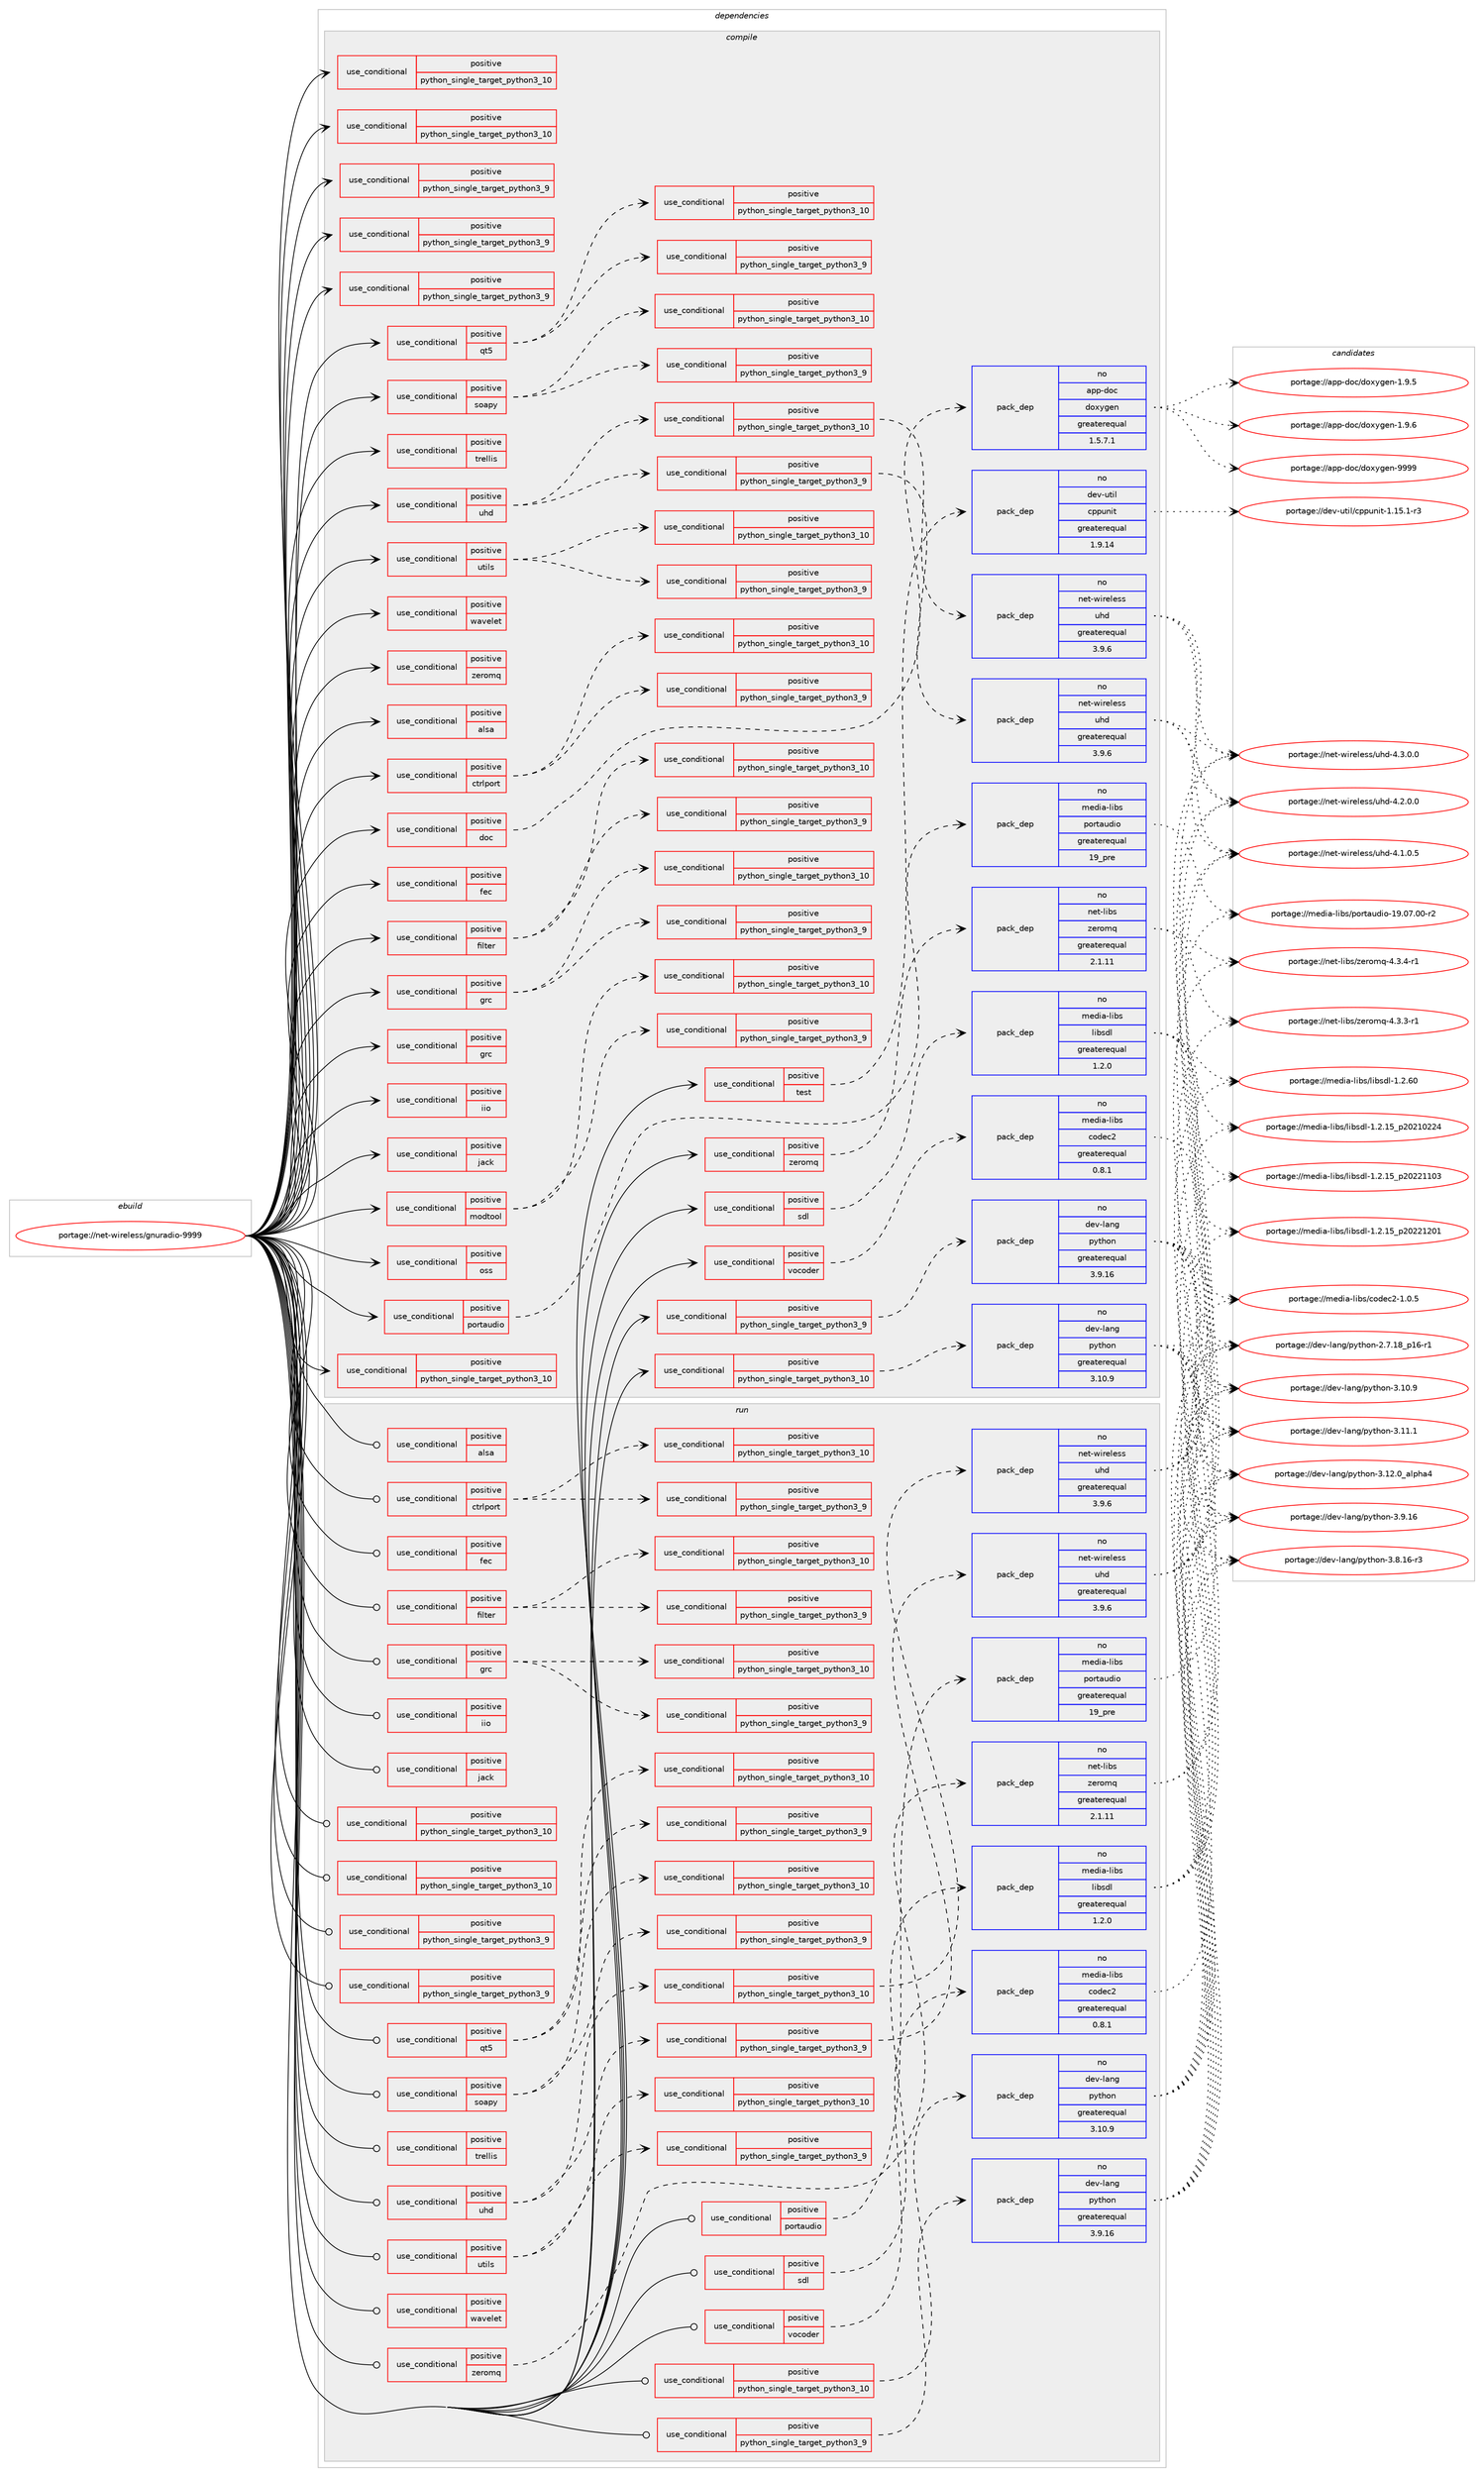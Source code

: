 digraph prolog {

# *************
# Graph options
# *************

newrank=true;
concentrate=true;
compound=true;
graph [rankdir=LR,fontname=Helvetica,fontsize=10,ranksep=1.5];#, ranksep=2.5, nodesep=0.2];
edge  [arrowhead=vee];
node  [fontname=Helvetica,fontsize=10];

# **********
# The ebuild
# **********

subgraph cluster_leftcol {
color=gray;
rank=same;
label=<<i>ebuild</i>>;
id [label="portage://net-wireless/gnuradio-9999", color=red, width=4, href="../net-wireless/gnuradio-9999.svg"];
}

# ****************
# The dependencies
# ****************

subgraph cluster_midcol {
color=gray;
label=<<i>dependencies</i>>;
subgraph cluster_compile {
fillcolor="#eeeeee";
style=filled;
label=<<i>compile</i>>;
subgraph cond517 {
dependency871 [label=<<TABLE BORDER="0" CELLBORDER="1" CELLSPACING="0" CELLPADDING="4"><TR><TD ROWSPAN="3" CELLPADDING="10">use_conditional</TD></TR><TR><TD>positive</TD></TR><TR><TD>alsa</TD></TR></TABLE>>, shape=none, color=red];
# *** BEGIN UNKNOWN DEPENDENCY TYPE (TODO) ***
# dependency871 -> package_dependency(portage://net-wireless/gnuradio-9999,install,no,media-libs,alsa-lib,none,[,,],any_same_slot,[])
# *** END UNKNOWN DEPENDENCY TYPE (TODO) ***

}
id:e -> dependency871:w [weight=20,style="solid",arrowhead="vee"];
subgraph cond518 {
dependency872 [label=<<TABLE BORDER="0" CELLBORDER="1" CELLSPACING="0" CELLPADDING="4"><TR><TD ROWSPAN="3" CELLPADDING="10">use_conditional</TD></TR><TR><TD>positive</TD></TR><TR><TD>ctrlport</TD></TR></TABLE>>, shape=none, color=red];
subgraph cond519 {
dependency873 [label=<<TABLE BORDER="0" CELLBORDER="1" CELLSPACING="0" CELLPADDING="4"><TR><TD ROWSPAN="3" CELLPADDING="10">use_conditional</TD></TR><TR><TD>positive</TD></TR><TR><TD>python_single_target_python3_9</TD></TR></TABLE>>, shape=none, color=red];
# *** BEGIN UNKNOWN DEPENDENCY TYPE (TODO) ***
# dependency873 -> package_dependency(portage://net-wireless/gnuradio-9999,install,no,dev-python,thrift,none,[,,],[],[use(enable(python_targets_python3_9),negative)])
# *** END UNKNOWN DEPENDENCY TYPE (TODO) ***

}
dependency872:e -> dependency873:w [weight=20,style="dashed",arrowhead="vee"];
subgraph cond520 {
dependency874 [label=<<TABLE BORDER="0" CELLBORDER="1" CELLSPACING="0" CELLPADDING="4"><TR><TD ROWSPAN="3" CELLPADDING="10">use_conditional</TD></TR><TR><TD>positive</TD></TR><TR><TD>python_single_target_python3_10</TD></TR></TABLE>>, shape=none, color=red];
# *** BEGIN UNKNOWN DEPENDENCY TYPE (TODO) ***
# dependency874 -> package_dependency(portage://net-wireless/gnuradio-9999,install,no,dev-python,thrift,none,[,,],[],[use(enable(python_targets_python3_10),negative)])
# *** END UNKNOWN DEPENDENCY TYPE (TODO) ***

}
dependency872:e -> dependency874:w [weight=20,style="dashed",arrowhead="vee"];
}
id:e -> dependency872:w [weight=20,style="solid",arrowhead="vee"];
subgraph cond521 {
dependency875 [label=<<TABLE BORDER="0" CELLBORDER="1" CELLSPACING="0" CELLPADDING="4"><TR><TD ROWSPAN="3" CELLPADDING="10">use_conditional</TD></TR><TR><TD>positive</TD></TR><TR><TD>doc</TD></TR></TABLE>>, shape=none, color=red];
subgraph pack340 {
dependency876 [label=<<TABLE BORDER="0" CELLBORDER="1" CELLSPACING="0" CELLPADDING="4" WIDTH="220"><TR><TD ROWSPAN="6" CELLPADDING="30">pack_dep</TD></TR><TR><TD WIDTH="110">no</TD></TR><TR><TD>app-doc</TD></TR><TR><TD>doxygen</TD></TR><TR><TD>greaterequal</TD></TR><TR><TD>1.5.7.1</TD></TR></TABLE>>, shape=none, color=blue];
}
dependency875:e -> dependency876:w [weight=20,style="dashed",arrowhead="vee"];
# *** BEGIN UNKNOWN DEPENDENCY TYPE (TODO) ***
# dependency875 -> package_dependency(portage://net-wireless/gnuradio-9999,install,no,dev-libs,mathjax,none,[,,],[],[])
# *** END UNKNOWN DEPENDENCY TYPE (TODO) ***

}
id:e -> dependency875:w [weight=20,style="solid",arrowhead="vee"];
subgraph cond522 {
dependency877 [label=<<TABLE BORDER="0" CELLBORDER="1" CELLSPACING="0" CELLPADDING="4"><TR><TD ROWSPAN="3" CELLPADDING="10">use_conditional</TD></TR><TR><TD>positive</TD></TR><TR><TD>fec</TD></TR></TABLE>>, shape=none, color=red];
# *** BEGIN UNKNOWN DEPENDENCY TYPE (TODO) ***
# dependency877 -> package_dependency(portage://net-wireless/gnuradio-9999,install,no,sci-libs,gsl,none,[,,],any_same_slot,[])
# *** END UNKNOWN DEPENDENCY TYPE (TODO) ***

# *** BEGIN UNKNOWN DEPENDENCY TYPE (TODO) ***
# dependency877 -> package_dependency(portage://net-wireless/gnuradio-9999,install,no,dev-python,scipy,none,[,,],[],[])
# *** END UNKNOWN DEPENDENCY TYPE (TODO) ***

}
id:e -> dependency877:w [weight=20,style="solid",arrowhead="vee"];
subgraph cond523 {
dependency878 [label=<<TABLE BORDER="0" CELLBORDER="1" CELLSPACING="0" CELLPADDING="4"><TR><TD ROWSPAN="3" CELLPADDING="10">use_conditional</TD></TR><TR><TD>positive</TD></TR><TR><TD>filter</TD></TR></TABLE>>, shape=none, color=red];
# *** BEGIN UNKNOWN DEPENDENCY TYPE (TODO) ***
# dependency878 -> package_dependency(portage://net-wireless/gnuradio-9999,install,no,dev-python,scipy,none,[,,],[],[])
# *** END UNKNOWN DEPENDENCY TYPE (TODO) ***

subgraph cond524 {
dependency879 [label=<<TABLE BORDER="0" CELLBORDER="1" CELLSPACING="0" CELLPADDING="4"><TR><TD ROWSPAN="3" CELLPADDING="10">use_conditional</TD></TR><TR><TD>positive</TD></TR><TR><TD>python_single_target_python3_9</TD></TR></TABLE>>, shape=none, color=red];
# *** BEGIN UNKNOWN DEPENDENCY TYPE (TODO) ***
# dependency879 -> package_dependency(portage://net-wireless/gnuradio-9999,install,no,dev-python,pyqtgraph,none,[,,],[],[use(enable(python_targets_python3_9),negative)])
# *** END UNKNOWN DEPENDENCY TYPE (TODO) ***

}
dependency878:e -> dependency879:w [weight=20,style="dashed",arrowhead="vee"];
subgraph cond525 {
dependency880 [label=<<TABLE BORDER="0" CELLBORDER="1" CELLSPACING="0" CELLPADDING="4"><TR><TD ROWSPAN="3" CELLPADDING="10">use_conditional</TD></TR><TR><TD>positive</TD></TR><TR><TD>python_single_target_python3_10</TD></TR></TABLE>>, shape=none, color=red];
# *** BEGIN UNKNOWN DEPENDENCY TYPE (TODO) ***
# dependency880 -> package_dependency(portage://net-wireless/gnuradio-9999,install,no,dev-python,pyqtgraph,none,[,,],[],[use(enable(python_targets_python3_10),negative)])
# *** END UNKNOWN DEPENDENCY TYPE (TODO) ***

}
dependency878:e -> dependency880:w [weight=20,style="dashed",arrowhead="vee"];
}
id:e -> dependency878:w [weight=20,style="solid",arrowhead="vee"];
subgraph cond526 {
dependency881 [label=<<TABLE BORDER="0" CELLBORDER="1" CELLSPACING="0" CELLPADDING="4"><TR><TD ROWSPAN="3" CELLPADDING="10">use_conditional</TD></TR><TR><TD>positive</TD></TR><TR><TD>grc</TD></TR></TABLE>>, shape=none, color=red];
subgraph cond527 {
dependency882 [label=<<TABLE BORDER="0" CELLBORDER="1" CELLSPACING="0" CELLPADDING="4"><TR><TD ROWSPAN="3" CELLPADDING="10">use_conditional</TD></TR><TR><TD>positive</TD></TR><TR><TD>python_single_target_python3_9</TD></TR></TABLE>>, shape=none, color=red];
# *** BEGIN UNKNOWN DEPENDENCY TYPE (TODO) ***
# dependency882 -> package_dependency(portage://net-wireless/gnuradio-9999,install,no,dev-python,mako,none,[,,],[],[use(enable(python_targets_python3_9),negative)])
# *** END UNKNOWN DEPENDENCY TYPE (TODO) ***

# *** BEGIN UNKNOWN DEPENDENCY TYPE (TODO) ***
# dependency882 -> package_dependency(portage://net-wireless/gnuradio-9999,install,no,dev-python,numpy,none,[,,],[],[use(enable(python_targets_python3_9),negative)])
# *** END UNKNOWN DEPENDENCY TYPE (TODO) ***

# *** BEGIN UNKNOWN DEPENDENCY TYPE (TODO) ***
# dependency882 -> package_dependency(portage://net-wireless/gnuradio-9999,install,no,dev-python,pygobject,none,[,,],[slot(3)],[use(enable(python_targets_python3_9),negative)])
# *** END UNKNOWN DEPENDENCY TYPE (TODO) ***

# *** BEGIN UNKNOWN DEPENDENCY TYPE (TODO) ***
# dependency882 -> package_dependency(portage://net-wireless/gnuradio-9999,install,no,dev-python,pyyaml,none,[,,],[],[use(enable(python_targets_python3_9),negative)])
# *** END UNKNOWN DEPENDENCY TYPE (TODO) ***

}
dependency881:e -> dependency882:w [weight=20,style="dashed",arrowhead="vee"];
subgraph cond528 {
dependency883 [label=<<TABLE BORDER="0" CELLBORDER="1" CELLSPACING="0" CELLPADDING="4"><TR><TD ROWSPAN="3" CELLPADDING="10">use_conditional</TD></TR><TR><TD>positive</TD></TR><TR><TD>python_single_target_python3_10</TD></TR></TABLE>>, shape=none, color=red];
# *** BEGIN UNKNOWN DEPENDENCY TYPE (TODO) ***
# dependency883 -> package_dependency(portage://net-wireless/gnuradio-9999,install,no,dev-python,mako,none,[,,],[],[use(enable(python_targets_python3_10),negative)])
# *** END UNKNOWN DEPENDENCY TYPE (TODO) ***

# *** BEGIN UNKNOWN DEPENDENCY TYPE (TODO) ***
# dependency883 -> package_dependency(portage://net-wireless/gnuradio-9999,install,no,dev-python,numpy,none,[,,],[],[use(enable(python_targets_python3_10),negative)])
# *** END UNKNOWN DEPENDENCY TYPE (TODO) ***

# *** BEGIN UNKNOWN DEPENDENCY TYPE (TODO) ***
# dependency883 -> package_dependency(portage://net-wireless/gnuradio-9999,install,no,dev-python,pygobject,none,[,,],[slot(3)],[use(enable(python_targets_python3_10),negative)])
# *** END UNKNOWN DEPENDENCY TYPE (TODO) ***

# *** BEGIN UNKNOWN DEPENDENCY TYPE (TODO) ***
# dependency883 -> package_dependency(portage://net-wireless/gnuradio-9999,install,no,dev-python,pyyaml,none,[,,],[],[use(enable(python_targets_python3_10),negative)])
# *** END UNKNOWN DEPENDENCY TYPE (TODO) ***

}
dependency881:e -> dependency883:w [weight=20,style="dashed",arrowhead="vee"];
# *** BEGIN UNKNOWN DEPENDENCY TYPE (TODO) ***
# dependency881 -> package_dependency(portage://net-wireless/gnuradio-9999,install,no,x11-libs,gtk+,none,[,,],[slot(3)],[use(enable(introspection),none)])
# *** END UNKNOWN DEPENDENCY TYPE (TODO) ***

# *** BEGIN UNKNOWN DEPENDENCY TYPE (TODO) ***
# dependency881 -> package_dependency(portage://net-wireless/gnuradio-9999,install,no,x11-libs,pango,none,[,,],[],[use(enable(introspection),none)])
# *** END UNKNOWN DEPENDENCY TYPE (TODO) ***

}
id:e -> dependency881:w [weight=20,style="solid",arrowhead="vee"];
subgraph cond529 {
dependency884 [label=<<TABLE BORDER="0" CELLBORDER="1" CELLSPACING="0" CELLPADDING="4"><TR><TD ROWSPAN="3" CELLPADDING="10">use_conditional</TD></TR><TR><TD>positive</TD></TR><TR><TD>grc</TD></TR></TABLE>>, shape=none, color=red];
# *** BEGIN UNKNOWN DEPENDENCY TYPE (TODO) ***
# dependency884 -> package_dependency(portage://net-wireless/gnuradio-9999,install,no,x11-misc,xdg-utils,none,[,,],[],[])
# *** END UNKNOWN DEPENDENCY TYPE (TODO) ***

}
id:e -> dependency884:w [weight=20,style="solid",arrowhead="vee"];
subgraph cond530 {
dependency885 [label=<<TABLE BORDER="0" CELLBORDER="1" CELLSPACING="0" CELLPADDING="4"><TR><TD ROWSPAN="3" CELLPADDING="10">use_conditional</TD></TR><TR><TD>positive</TD></TR><TR><TD>iio</TD></TR></TABLE>>, shape=none, color=red];
# *** BEGIN UNKNOWN DEPENDENCY TYPE (TODO) ***
# dependency885 -> package_dependency(portage://net-wireless/gnuradio-9999,install,no,net-libs,libiio,none,[,,],any_same_slot,[])
# *** END UNKNOWN DEPENDENCY TYPE (TODO) ***

# *** BEGIN UNKNOWN DEPENDENCY TYPE (TODO) ***
# dependency885 -> package_dependency(portage://net-wireless/gnuradio-9999,install,no,net-libs,libad9361-iio,none,[,,],any_same_slot,[])
# *** END UNKNOWN DEPENDENCY TYPE (TODO) ***

# *** BEGIN UNKNOWN DEPENDENCY TYPE (TODO) ***
# dependency885 -> package_dependency(portage://net-wireless/gnuradio-9999,install,weak,net-wireless,gr-iio,none,[,,],[],[])
# *** END UNKNOWN DEPENDENCY TYPE (TODO) ***

}
id:e -> dependency885:w [weight=20,style="solid",arrowhead="vee"];
subgraph cond531 {
dependency886 [label=<<TABLE BORDER="0" CELLBORDER="1" CELLSPACING="0" CELLPADDING="4"><TR><TD ROWSPAN="3" CELLPADDING="10">use_conditional</TD></TR><TR><TD>positive</TD></TR><TR><TD>jack</TD></TR></TABLE>>, shape=none, color=red];
# *** BEGIN UNKNOWN DEPENDENCY TYPE (TODO) ***
# dependency886 -> package_dependency(portage://net-wireless/gnuradio-9999,install,no,virtual,jack,none,[,,],[],[])
# *** END UNKNOWN DEPENDENCY TYPE (TODO) ***

}
id:e -> dependency886:w [weight=20,style="solid",arrowhead="vee"];
subgraph cond532 {
dependency887 [label=<<TABLE BORDER="0" CELLBORDER="1" CELLSPACING="0" CELLPADDING="4"><TR><TD ROWSPAN="3" CELLPADDING="10">use_conditional</TD></TR><TR><TD>positive</TD></TR><TR><TD>modtool</TD></TR></TABLE>>, shape=none, color=red];
subgraph cond533 {
dependency888 [label=<<TABLE BORDER="0" CELLBORDER="1" CELLSPACING="0" CELLPADDING="4"><TR><TD ROWSPAN="3" CELLPADDING="10">use_conditional</TD></TR><TR><TD>positive</TD></TR><TR><TD>python_single_target_python3_9</TD></TR></TABLE>>, shape=none, color=red];
# *** BEGIN UNKNOWN DEPENDENCY TYPE (TODO) ***
# dependency888 -> package_dependency(portage://net-wireless/gnuradio-9999,install,no,dev-python,pygccxml,none,[,,],[],[use(enable(python_targets_python3_9),negative)])
# *** END UNKNOWN DEPENDENCY TYPE (TODO) ***

}
dependency887:e -> dependency888:w [weight=20,style="dashed",arrowhead="vee"];
subgraph cond534 {
dependency889 [label=<<TABLE BORDER="0" CELLBORDER="1" CELLSPACING="0" CELLPADDING="4"><TR><TD ROWSPAN="3" CELLPADDING="10">use_conditional</TD></TR><TR><TD>positive</TD></TR><TR><TD>python_single_target_python3_10</TD></TR></TABLE>>, shape=none, color=red];
# *** BEGIN UNKNOWN DEPENDENCY TYPE (TODO) ***
# dependency889 -> package_dependency(portage://net-wireless/gnuradio-9999,install,no,dev-python,pygccxml,none,[,,],[],[use(enable(python_targets_python3_10),negative)])
# *** END UNKNOWN DEPENDENCY TYPE (TODO) ***

}
dependency887:e -> dependency889:w [weight=20,style="dashed",arrowhead="vee"];
}
id:e -> dependency887:w [weight=20,style="solid",arrowhead="vee"];
subgraph cond535 {
dependency890 [label=<<TABLE BORDER="0" CELLBORDER="1" CELLSPACING="0" CELLPADDING="4"><TR><TD ROWSPAN="3" CELLPADDING="10">use_conditional</TD></TR><TR><TD>positive</TD></TR><TR><TD>oss</TD></TR></TABLE>>, shape=none, color=red];
# *** BEGIN UNKNOWN DEPENDENCY TYPE (TODO) ***
# dependency890 -> package_dependency(portage://net-wireless/gnuradio-9999,install,no,virtual,os-headers,none,[,,],[],[])
# *** END UNKNOWN DEPENDENCY TYPE (TODO) ***

}
id:e -> dependency890:w [weight=20,style="solid",arrowhead="vee"];
subgraph cond536 {
dependency891 [label=<<TABLE BORDER="0" CELLBORDER="1" CELLSPACING="0" CELLPADDING="4"><TR><TD ROWSPAN="3" CELLPADDING="10">use_conditional</TD></TR><TR><TD>positive</TD></TR><TR><TD>portaudio</TD></TR></TABLE>>, shape=none, color=red];
subgraph pack341 {
dependency892 [label=<<TABLE BORDER="0" CELLBORDER="1" CELLSPACING="0" CELLPADDING="4" WIDTH="220"><TR><TD ROWSPAN="6" CELLPADDING="30">pack_dep</TD></TR><TR><TD WIDTH="110">no</TD></TR><TR><TD>media-libs</TD></TR><TR><TD>portaudio</TD></TR><TR><TD>greaterequal</TD></TR><TR><TD>19_pre</TD></TR></TABLE>>, shape=none, color=blue];
}
dependency891:e -> dependency892:w [weight=20,style="dashed",arrowhead="vee"];
}
id:e -> dependency891:w [weight=20,style="solid",arrowhead="vee"];
subgraph cond537 {
dependency893 [label=<<TABLE BORDER="0" CELLBORDER="1" CELLSPACING="0" CELLPADDING="4"><TR><TD ROWSPAN="3" CELLPADDING="10">use_conditional</TD></TR><TR><TD>positive</TD></TR><TR><TD>python_single_target_python3_10</TD></TR></TABLE>>, shape=none, color=red];
subgraph pack342 {
dependency894 [label=<<TABLE BORDER="0" CELLBORDER="1" CELLSPACING="0" CELLPADDING="4" WIDTH="220"><TR><TD ROWSPAN="6" CELLPADDING="30">pack_dep</TD></TR><TR><TD WIDTH="110">no</TD></TR><TR><TD>dev-lang</TD></TR><TR><TD>python</TD></TR><TR><TD>greaterequal</TD></TR><TR><TD>3.10.9</TD></TR></TABLE>>, shape=none, color=blue];
}
dependency893:e -> dependency894:w [weight=20,style="dashed",arrowhead="vee"];
}
id:e -> dependency893:w [weight=20,style="solid",arrowhead="vee"];
subgraph cond538 {
dependency895 [label=<<TABLE BORDER="0" CELLBORDER="1" CELLSPACING="0" CELLPADDING="4"><TR><TD ROWSPAN="3" CELLPADDING="10">use_conditional</TD></TR><TR><TD>positive</TD></TR><TR><TD>python_single_target_python3_10</TD></TR></TABLE>>, shape=none, color=red];
# *** BEGIN UNKNOWN DEPENDENCY TYPE (TODO) ***
# dependency895 -> package_dependency(portage://net-wireless/gnuradio-9999,install,no,dev-libs,boost,none,[,,],any_same_slot,[use(enable(python),none),use(enable(python_targets_python3_10),negative)])
# *** END UNKNOWN DEPENDENCY TYPE (TODO) ***

}
id:e -> dependency895:w [weight=20,style="solid",arrowhead="vee"];
subgraph cond539 {
dependency896 [label=<<TABLE BORDER="0" CELLBORDER="1" CELLSPACING="0" CELLPADDING="4"><TR><TD ROWSPAN="3" CELLPADDING="10">use_conditional</TD></TR><TR><TD>positive</TD></TR><TR><TD>python_single_target_python3_10</TD></TR></TABLE>>, shape=none, color=red];
# *** BEGIN UNKNOWN DEPENDENCY TYPE (TODO) ***
# dependency896 -> package_dependency(portage://net-wireless/gnuradio-9999,install,no,dev-python,jsonschema,none,[,,],[],[use(enable(python_targets_python3_10),negative)])
# *** END UNKNOWN DEPENDENCY TYPE (TODO) ***

}
id:e -> dependency896:w [weight=20,style="solid",arrowhead="vee"];
subgraph cond540 {
dependency897 [label=<<TABLE BORDER="0" CELLBORDER="1" CELLSPACING="0" CELLPADDING="4"><TR><TD ROWSPAN="3" CELLPADDING="10">use_conditional</TD></TR><TR><TD>positive</TD></TR><TR><TD>python_single_target_python3_10</TD></TR></TABLE>>, shape=none, color=red];
# *** BEGIN UNKNOWN DEPENDENCY TYPE (TODO) ***
# dependency897 -> package_dependency(portage://net-wireless/gnuradio-9999,install,no,dev-python,pybind11,none,[,,],[],[use(enable(python_targets_python3_10),negative)])
# *** END UNKNOWN DEPENDENCY TYPE (TODO) ***

}
id:e -> dependency897:w [weight=20,style="solid",arrowhead="vee"];
subgraph cond541 {
dependency898 [label=<<TABLE BORDER="0" CELLBORDER="1" CELLSPACING="0" CELLPADDING="4"><TR><TD ROWSPAN="3" CELLPADDING="10">use_conditional</TD></TR><TR><TD>positive</TD></TR><TR><TD>python_single_target_python3_9</TD></TR></TABLE>>, shape=none, color=red];
subgraph pack343 {
dependency899 [label=<<TABLE BORDER="0" CELLBORDER="1" CELLSPACING="0" CELLPADDING="4" WIDTH="220"><TR><TD ROWSPAN="6" CELLPADDING="30">pack_dep</TD></TR><TR><TD WIDTH="110">no</TD></TR><TR><TD>dev-lang</TD></TR><TR><TD>python</TD></TR><TR><TD>greaterequal</TD></TR><TR><TD>3.9.16</TD></TR></TABLE>>, shape=none, color=blue];
}
dependency898:e -> dependency899:w [weight=20,style="dashed",arrowhead="vee"];
}
id:e -> dependency898:w [weight=20,style="solid",arrowhead="vee"];
subgraph cond542 {
dependency900 [label=<<TABLE BORDER="0" CELLBORDER="1" CELLSPACING="0" CELLPADDING="4"><TR><TD ROWSPAN="3" CELLPADDING="10">use_conditional</TD></TR><TR><TD>positive</TD></TR><TR><TD>python_single_target_python3_9</TD></TR></TABLE>>, shape=none, color=red];
# *** BEGIN UNKNOWN DEPENDENCY TYPE (TODO) ***
# dependency900 -> package_dependency(portage://net-wireless/gnuradio-9999,install,no,dev-libs,boost,none,[,,],any_same_slot,[use(enable(python),none),use(enable(python_targets_python3_9),negative)])
# *** END UNKNOWN DEPENDENCY TYPE (TODO) ***

}
id:e -> dependency900:w [weight=20,style="solid",arrowhead="vee"];
subgraph cond543 {
dependency901 [label=<<TABLE BORDER="0" CELLBORDER="1" CELLSPACING="0" CELLPADDING="4"><TR><TD ROWSPAN="3" CELLPADDING="10">use_conditional</TD></TR><TR><TD>positive</TD></TR><TR><TD>python_single_target_python3_9</TD></TR></TABLE>>, shape=none, color=red];
# *** BEGIN UNKNOWN DEPENDENCY TYPE (TODO) ***
# dependency901 -> package_dependency(portage://net-wireless/gnuradio-9999,install,no,dev-python,jsonschema,none,[,,],[],[use(enable(python_targets_python3_9),negative)])
# *** END UNKNOWN DEPENDENCY TYPE (TODO) ***

}
id:e -> dependency901:w [weight=20,style="solid",arrowhead="vee"];
subgraph cond544 {
dependency902 [label=<<TABLE BORDER="0" CELLBORDER="1" CELLSPACING="0" CELLPADDING="4"><TR><TD ROWSPAN="3" CELLPADDING="10">use_conditional</TD></TR><TR><TD>positive</TD></TR><TR><TD>python_single_target_python3_9</TD></TR></TABLE>>, shape=none, color=red];
# *** BEGIN UNKNOWN DEPENDENCY TYPE (TODO) ***
# dependency902 -> package_dependency(portage://net-wireless/gnuradio-9999,install,no,dev-python,pybind11,none,[,,],[],[use(enable(python_targets_python3_9),negative)])
# *** END UNKNOWN DEPENDENCY TYPE (TODO) ***

}
id:e -> dependency902:w [weight=20,style="solid",arrowhead="vee"];
subgraph cond545 {
dependency903 [label=<<TABLE BORDER="0" CELLBORDER="1" CELLSPACING="0" CELLPADDING="4"><TR><TD ROWSPAN="3" CELLPADDING="10">use_conditional</TD></TR><TR><TD>positive</TD></TR><TR><TD>qt5</TD></TR></TABLE>>, shape=none, color=red];
subgraph cond546 {
dependency904 [label=<<TABLE BORDER="0" CELLBORDER="1" CELLSPACING="0" CELLPADDING="4"><TR><TD ROWSPAN="3" CELLPADDING="10">use_conditional</TD></TR><TR><TD>positive</TD></TR><TR><TD>python_single_target_python3_9</TD></TR></TABLE>>, shape=none, color=red];
# *** BEGIN UNKNOWN DEPENDENCY TYPE (TODO) ***
# dependency904 -> package_dependency(portage://net-wireless/gnuradio-9999,install,no,dev-python,PyQt5,none,[,,],[],[use(enable(opengl),none),use(enable(python_targets_python3_9),negative)])
# *** END UNKNOWN DEPENDENCY TYPE (TODO) ***

}
dependency903:e -> dependency904:w [weight=20,style="dashed",arrowhead="vee"];
subgraph cond547 {
dependency905 [label=<<TABLE BORDER="0" CELLBORDER="1" CELLSPACING="0" CELLPADDING="4"><TR><TD ROWSPAN="3" CELLPADDING="10">use_conditional</TD></TR><TR><TD>positive</TD></TR><TR><TD>python_single_target_python3_10</TD></TR></TABLE>>, shape=none, color=red];
# *** BEGIN UNKNOWN DEPENDENCY TYPE (TODO) ***
# dependency905 -> package_dependency(portage://net-wireless/gnuradio-9999,install,no,dev-python,PyQt5,none,[,,],[],[use(enable(opengl),none),use(enable(python_targets_python3_10),negative)])
# *** END UNKNOWN DEPENDENCY TYPE (TODO) ***

}
dependency903:e -> dependency905:w [weight=20,style="dashed",arrowhead="vee"];
# *** BEGIN UNKNOWN DEPENDENCY TYPE (TODO) ***
# dependency903 -> package_dependency(portage://net-wireless/gnuradio-9999,install,no,dev-qt,qtcore,none,[,,],[slot(5)],[])
# *** END UNKNOWN DEPENDENCY TYPE (TODO) ***

# *** BEGIN UNKNOWN DEPENDENCY TYPE (TODO) ***
# dependency903 -> package_dependency(portage://net-wireless/gnuradio-9999,install,no,dev-qt,qtgui,none,[,,],[slot(5)],[])
# *** END UNKNOWN DEPENDENCY TYPE (TODO) ***

# *** BEGIN UNKNOWN DEPENDENCY TYPE (TODO) ***
# dependency903 -> package_dependency(portage://net-wireless/gnuradio-9999,install,no,x11-libs,qwt,none,[,,],[slot(6)],[use(enable(qt5),positive)])
# *** END UNKNOWN DEPENDENCY TYPE (TODO) ***

# *** BEGIN UNKNOWN DEPENDENCY TYPE (TODO) ***
# dependency903 -> package_dependency(portage://net-wireless/gnuradio-9999,install,no,dev-qt,qtwidgets,none,[,,],[slot(5)],[])
# *** END UNKNOWN DEPENDENCY TYPE (TODO) ***

}
id:e -> dependency903:w [weight=20,style="solid",arrowhead="vee"];
subgraph cond548 {
dependency906 [label=<<TABLE BORDER="0" CELLBORDER="1" CELLSPACING="0" CELLPADDING="4"><TR><TD ROWSPAN="3" CELLPADDING="10">use_conditional</TD></TR><TR><TD>positive</TD></TR><TR><TD>sdl</TD></TR></TABLE>>, shape=none, color=red];
subgraph pack344 {
dependency907 [label=<<TABLE BORDER="0" CELLBORDER="1" CELLSPACING="0" CELLPADDING="4" WIDTH="220"><TR><TD ROWSPAN="6" CELLPADDING="30">pack_dep</TD></TR><TR><TD WIDTH="110">no</TD></TR><TR><TD>media-libs</TD></TR><TR><TD>libsdl</TD></TR><TR><TD>greaterequal</TD></TR><TR><TD>1.2.0</TD></TR></TABLE>>, shape=none, color=blue];
}
dependency906:e -> dependency907:w [weight=20,style="dashed",arrowhead="vee"];
}
id:e -> dependency906:w [weight=20,style="solid",arrowhead="vee"];
subgraph cond549 {
dependency908 [label=<<TABLE BORDER="0" CELLBORDER="1" CELLSPACING="0" CELLPADDING="4"><TR><TD ROWSPAN="3" CELLPADDING="10">use_conditional</TD></TR><TR><TD>positive</TD></TR><TR><TD>soapy</TD></TR></TABLE>>, shape=none, color=red];
subgraph cond550 {
dependency909 [label=<<TABLE BORDER="0" CELLBORDER="1" CELLSPACING="0" CELLPADDING="4"><TR><TD ROWSPAN="3" CELLPADDING="10">use_conditional</TD></TR><TR><TD>positive</TD></TR><TR><TD>python_single_target_python3_9</TD></TR></TABLE>>, shape=none, color=red];
# *** BEGIN UNKNOWN DEPENDENCY TYPE (TODO) ***
# dependency909 -> package_dependency(portage://net-wireless/gnuradio-9999,install,no,net-wireless,soapysdr,none,[,,],[],[use(enable(python_targets_python3_9),negative)])
# *** END UNKNOWN DEPENDENCY TYPE (TODO) ***

}
dependency908:e -> dependency909:w [weight=20,style="dashed",arrowhead="vee"];
subgraph cond551 {
dependency910 [label=<<TABLE BORDER="0" CELLBORDER="1" CELLSPACING="0" CELLPADDING="4"><TR><TD ROWSPAN="3" CELLPADDING="10">use_conditional</TD></TR><TR><TD>positive</TD></TR><TR><TD>python_single_target_python3_10</TD></TR></TABLE>>, shape=none, color=red];
# *** BEGIN UNKNOWN DEPENDENCY TYPE (TODO) ***
# dependency910 -> package_dependency(portage://net-wireless/gnuradio-9999,install,no,net-wireless,soapysdr,none,[,,],[],[use(enable(python_targets_python3_10),negative)])
# *** END UNKNOWN DEPENDENCY TYPE (TODO) ***

}
dependency908:e -> dependency910:w [weight=20,style="dashed",arrowhead="vee"];
}
id:e -> dependency908:w [weight=20,style="solid",arrowhead="vee"];
subgraph cond552 {
dependency911 [label=<<TABLE BORDER="0" CELLBORDER="1" CELLSPACING="0" CELLPADDING="4"><TR><TD ROWSPAN="3" CELLPADDING="10">use_conditional</TD></TR><TR><TD>positive</TD></TR><TR><TD>test</TD></TR></TABLE>>, shape=none, color=red];
subgraph pack345 {
dependency912 [label=<<TABLE BORDER="0" CELLBORDER="1" CELLSPACING="0" CELLPADDING="4" WIDTH="220"><TR><TD ROWSPAN="6" CELLPADDING="30">pack_dep</TD></TR><TR><TD WIDTH="110">no</TD></TR><TR><TD>dev-util</TD></TR><TR><TD>cppunit</TD></TR><TR><TD>greaterequal</TD></TR><TR><TD>1.9.14</TD></TR></TABLE>>, shape=none, color=blue];
}
dependency911:e -> dependency912:w [weight=20,style="dashed",arrowhead="vee"];
}
id:e -> dependency911:w [weight=20,style="solid",arrowhead="vee"];
subgraph cond553 {
dependency913 [label=<<TABLE BORDER="0" CELLBORDER="1" CELLSPACING="0" CELLPADDING="4"><TR><TD ROWSPAN="3" CELLPADDING="10">use_conditional</TD></TR><TR><TD>positive</TD></TR><TR><TD>trellis</TD></TR></TABLE>>, shape=none, color=red];
# *** BEGIN UNKNOWN DEPENDENCY TYPE (TODO) ***
# dependency913 -> package_dependency(portage://net-wireless/gnuradio-9999,install,no,dev-python,scipy,none,[,,],[],[])
# *** END UNKNOWN DEPENDENCY TYPE (TODO) ***

}
id:e -> dependency913:w [weight=20,style="solid",arrowhead="vee"];
subgraph cond554 {
dependency914 [label=<<TABLE BORDER="0" CELLBORDER="1" CELLSPACING="0" CELLPADDING="4"><TR><TD ROWSPAN="3" CELLPADDING="10">use_conditional</TD></TR><TR><TD>positive</TD></TR><TR><TD>uhd</TD></TR></TABLE>>, shape=none, color=red];
subgraph cond555 {
dependency915 [label=<<TABLE BORDER="0" CELLBORDER="1" CELLSPACING="0" CELLPADDING="4"><TR><TD ROWSPAN="3" CELLPADDING="10">use_conditional</TD></TR><TR><TD>positive</TD></TR><TR><TD>python_single_target_python3_9</TD></TR></TABLE>>, shape=none, color=red];
subgraph pack346 {
dependency916 [label=<<TABLE BORDER="0" CELLBORDER="1" CELLSPACING="0" CELLPADDING="4" WIDTH="220"><TR><TD ROWSPAN="6" CELLPADDING="30">pack_dep</TD></TR><TR><TD WIDTH="110">no</TD></TR><TR><TD>net-wireless</TD></TR><TR><TD>uhd</TD></TR><TR><TD>greaterequal</TD></TR><TR><TD>3.9.6</TD></TR></TABLE>>, shape=none, color=blue];
}
dependency915:e -> dependency916:w [weight=20,style="dashed",arrowhead="vee"];
}
dependency914:e -> dependency915:w [weight=20,style="dashed",arrowhead="vee"];
subgraph cond556 {
dependency917 [label=<<TABLE BORDER="0" CELLBORDER="1" CELLSPACING="0" CELLPADDING="4"><TR><TD ROWSPAN="3" CELLPADDING="10">use_conditional</TD></TR><TR><TD>positive</TD></TR><TR><TD>python_single_target_python3_10</TD></TR></TABLE>>, shape=none, color=red];
subgraph pack347 {
dependency918 [label=<<TABLE BORDER="0" CELLBORDER="1" CELLSPACING="0" CELLPADDING="4" WIDTH="220"><TR><TD ROWSPAN="6" CELLPADDING="30">pack_dep</TD></TR><TR><TD WIDTH="110">no</TD></TR><TR><TD>net-wireless</TD></TR><TR><TD>uhd</TD></TR><TR><TD>greaterequal</TD></TR><TR><TD>3.9.6</TD></TR></TABLE>>, shape=none, color=blue];
}
dependency917:e -> dependency918:w [weight=20,style="dashed",arrowhead="vee"];
}
dependency914:e -> dependency917:w [weight=20,style="dashed",arrowhead="vee"];
}
id:e -> dependency914:w [weight=20,style="solid",arrowhead="vee"];
subgraph cond557 {
dependency919 [label=<<TABLE BORDER="0" CELLBORDER="1" CELLSPACING="0" CELLPADDING="4"><TR><TD ROWSPAN="3" CELLPADDING="10">use_conditional</TD></TR><TR><TD>positive</TD></TR><TR><TD>utils</TD></TR></TABLE>>, shape=none, color=red];
subgraph cond558 {
dependency920 [label=<<TABLE BORDER="0" CELLBORDER="1" CELLSPACING="0" CELLPADDING="4"><TR><TD ROWSPAN="3" CELLPADDING="10">use_conditional</TD></TR><TR><TD>positive</TD></TR><TR><TD>python_single_target_python3_9</TD></TR></TABLE>>, shape=none, color=red];
# *** BEGIN UNKNOWN DEPENDENCY TYPE (TODO) ***
# dependency920 -> package_dependency(portage://net-wireless/gnuradio-9999,install,no,dev-python,click,none,[,,],[],[use(enable(python_targets_python3_9),negative)])
# *** END UNKNOWN DEPENDENCY TYPE (TODO) ***

# *** BEGIN UNKNOWN DEPENDENCY TYPE (TODO) ***
# dependency920 -> package_dependency(portage://net-wireless/gnuradio-9999,install,no,dev-python,click-plugins,none,[,,],[],[use(enable(python_targets_python3_9),negative)])
# *** END UNKNOWN DEPENDENCY TYPE (TODO) ***

# *** BEGIN UNKNOWN DEPENDENCY TYPE (TODO) ***
# dependency920 -> package_dependency(portage://net-wireless/gnuradio-9999,install,no,dev-python,mako,none,[,,],[],[use(enable(python_targets_python3_9),negative)])
# *** END UNKNOWN DEPENDENCY TYPE (TODO) ***

# *** BEGIN UNKNOWN DEPENDENCY TYPE (TODO) ***
# dependency920 -> package_dependency(portage://net-wireless/gnuradio-9999,install,no,dev-python,matplotlib,none,[,,],[],[use(enable(python_targets_python3_9),negative)])
# *** END UNKNOWN DEPENDENCY TYPE (TODO) ***

}
dependency919:e -> dependency920:w [weight=20,style="dashed",arrowhead="vee"];
subgraph cond559 {
dependency921 [label=<<TABLE BORDER="0" CELLBORDER="1" CELLSPACING="0" CELLPADDING="4"><TR><TD ROWSPAN="3" CELLPADDING="10">use_conditional</TD></TR><TR><TD>positive</TD></TR><TR><TD>python_single_target_python3_10</TD></TR></TABLE>>, shape=none, color=red];
# *** BEGIN UNKNOWN DEPENDENCY TYPE (TODO) ***
# dependency921 -> package_dependency(portage://net-wireless/gnuradio-9999,install,no,dev-python,click,none,[,,],[],[use(enable(python_targets_python3_10),negative)])
# *** END UNKNOWN DEPENDENCY TYPE (TODO) ***

# *** BEGIN UNKNOWN DEPENDENCY TYPE (TODO) ***
# dependency921 -> package_dependency(portage://net-wireless/gnuradio-9999,install,no,dev-python,click-plugins,none,[,,],[],[use(enable(python_targets_python3_10),negative)])
# *** END UNKNOWN DEPENDENCY TYPE (TODO) ***

# *** BEGIN UNKNOWN DEPENDENCY TYPE (TODO) ***
# dependency921 -> package_dependency(portage://net-wireless/gnuradio-9999,install,no,dev-python,mako,none,[,,],[],[use(enable(python_targets_python3_10),negative)])
# *** END UNKNOWN DEPENDENCY TYPE (TODO) ***

# *** BEGIN UNKNOWN DEPENDENCY TYPE (TODO) ***
# dependency921 -> package_dependency(portage://net-wireless/gnuradio-9999,install,no,dev-python,matplotlib,none,[,,],[],[use(enable(python_targets_python3_10),negative)])
# *** END UNKNOWN DEPENDENCY TYPE (TODO) ***

}
dependency919:e -> dependency921:w [weight=20,style="dashed",arrowhead="vee"];
}
id:e -> dependency919:w [weight=20,style="solid",arrowhead="vee"];
subgraph cond560 {
dependency922 [label=<<TABLE BORDER="0" CELLBORDER="1" CELLSPACING="0" CELLPADDING="4"><TR><TD ROWSPAN="3" CELLPADDING="10">use_conditional</TD></TR><TR><TD>positive</TD></TR><TR><TD>vocoder</TD></TR></TABLE>>, shape=none, color=red];
# *** BEGIN UNKNOWN DEPENDENCY TYPE (TODO) ***
# dependency922 -> package_dependency(portage://net-wireless/gnuradio-9999,install,no,media-sound,gsm,none,[,,],[],[])
# *** END UNKNOWN DEPENDENCY TYPE (TODO) ***

subgraph pack348 {
dependency923 [label=<<TABLE BORDER="0" CELLBORDER="1" CELLSPACING="0" CELLPADDING="4" WIDTH="220"><TR><TD ROWSPAN="6" CELLPADDING="30">pack_dep</TD></TR><TR><TD WIDTH="110">no</TD></TR><TR><TD>media-libs</TD></TR><TR><TD>codec2</TD></TR><TR><TD>greaterequal</TD></TR><TR><TD>0.8.1</TD></TR></TABLE>>, shape=none, color=blue];
}
dependency922:e -> dependency923:w [weight=20,style="dashed",arrowhead="vee"];
}
id:e -> dependency922:w [weight=20,style="solid",arrowhead="vee"];
subgraph cond561 {
dependency924 [label=<<TABLE BORDER="0" CELLBORDER="1" CELLSPACING="0" CELLPADDING="4"><TR><TD ROWSPAN="3" CELLPADDING="10">use_conditional</TD></TR><TR><TD>positive</TD></TR><TR><TD>wavelet</TD></TR></TABLE>>, shape=none, color=red];
# *** BEGIN UNKNOWN DEPENDENCY TYPE (TODO) ***
# dependency924 -> package_dependency(portage://net-wireless/gnuradio-9999,install,no,sci-libs,gsl,none,[,,],any_same_slot,[])
# *** END UNKNOWN DEPENDENCY TYPE (TODO) ***

# *** BEGIN UNKNOWN DEPENDENCY TYPE (TODO) ***
# dependency924 -> package_dependency(portage://net-wireless/gnuradio-9999,install,no,dev-libs,gmp,none,[,,],any_same_slot,[])
# *** END UNKNOWN DEPENDENCY TYPE (TODO) ***

# *** BEGIN UNKNOWN DEPENDENCY TYPE (TODO) ***
# dependency924 -> package_dependency(portage://net-wireless/gnuradio-9999,install,no,sci-libs,lapack,none,[,,],[],[])
# *** END UNKNOWN DEPENDENCY TYPE (TODO) ***

}
id:e -> dependency924:w [weight=20,style="solid",arrowhead="vee"];
subgraph cond562 {
dependency925 [label=<<TABLE BORDER="0" CELLBORDER="1" CELLSPACING="0" CELLPADDING="4"><TR><TD ROWSPAN="3" CELLPADDING="10">use_conditional</TD></TR><TR><TD>positive</TD></TR><TR><TD>zeromq</TD></TR></TABLE>>, shape=none, color=red];
# *** BEGIN UNKNOWN DEPENDENCY TYPE (TODO) ***
# dependency925 -> package_dependency(portage://net-wireless/gnuradio-9999,install,no,net-libs,cppzmq,none,[,,],[],[])
# *** END UNKNOWN DEPENDENCY TYPE (TODO) ***

}
id:e -> dependency925:w [weight=20,style="solid",arrowhead="vee"];
subgraph cond563 {
dependency926 [label=<<TABLE BORDER="0" CELLBORDER="1" CELLSPACING="0" CELLPADDING="4"><TR><TD ROWSPAN="3" CELLPADDING="10">use_conditional</TD></TR><TR><TD>positive</TD></TR><TR><TD>zeromq</TD></TR></TABLE>>, shape=none, color=red];
subgraph pack349 {
dependency927 [label=<<TABLE BORDER="0" CELLBORDER="1" CELLSPACING="0" CELLPADDING="4" WIDTH="220"><TR><TD ROWSPAN="6" CELLPADDING="30">pack_dep</TD></TR><TR><TD WIDTH="110">no</TD></TR><TR><TD>net-libs</TD></TR><TR><TD>zeromq</TD></TR><TR><TD>greaterequal</TD></TR><TR><TD>2.1.11</TD></TR></TABLE>>, shape=none, color=blue];
}
dependency926:e -> dependency927:w [weight=20,style="dashed",arrowhead="vee"];
}
id:e -> dependency926:w [weight=20,style="solid",arrowhead="vee"];
# *** BEGIN UNKNOWN DEPENDENCY TYPE (TODO) ***
# id -> package_dependency(portage://net-wireless/gnuradio-9999,install,no,app-text,docbook-xml-dtd,none,[,,],[slot(4.2)],[])
# *** END UNKNOWN DEPENDENCY TYPE (TODO) ***

# *** BEGIN UNKNOWN DEPENDENCY TYPE (TODO) ***
# id -> package_dependency(portage://net-wireless/gnuradio-9999,install,no,dev-libs,libfmt,none,[,,],any_same_slot,[])
# *** END UNKNOWN DEPENDENCY TYPE (TODO) ***

# *** BEGIN UNKNOWN DEPENDENCY TYPE (TODO) ***
# id -> package_dependency(portage://net-wireless/gnuradio-9999,install,no,dev-libs,log4cpp,none,[,,],any_same_slot,[])
# *** END UNKNOWN DEPENDENCY TYPE (TODO) ***

# *** BEGIN UNKNOWN DEPENDENCY TYPE (TODO) ***
# id -> package_dependency(portage://net-wireless/gnuradio-9999,install,no,dev-libs,spdlog,none,[,,],any_same_slot,[])
# *** END UNKNOWN DEPENDENCY TYPE (TODO) ***

# *** BEGIN UNKNOWN DEPENDENCY TYPE (TODO) ***
# id -> package_dependency(portage://net-wireless/gnuradio-9999,install,no,media-libs,libsndfile,none,[,,],[],[])
# *** END UNKNOWN DEPENDENCY TYPE (TODO) ***

# *** BEGIN UNKNOWN DEPENDENCY TYPE (TODO) ***
# id -> package_dependency(portage://net-wireless/gnuradio-9999,install,no,sci-libs,fftw,none,[,,],[slot(3.0),equal],[])
# *** END UNKNOWN DEPENDENCY TYPE (TODO) ***

# *** BEGIN UNKNOWN DEPENDENCY TYPE (TODO) ***
# id -> package_dependency(portage://net-wireless/gnuradio-9999,install,no,sci-libs,mpir,none,[,,],any_same_slot,[])
# *** END UNKNOWN DEPENDENCY TYPE (TODO) ***

# *** BEGIN UNKNOWN DEPENDENCY TYPE (TODO) ***
# id -> package_dependency(portage://net-wireless/gnuradio-9999,install,no,sci-libs,volk,none,[,,],any_same_slot,[])
# *** END UNKNOWN DEPENDENCY TYPE (TODO) ***

# *** BEGIN UNKNOWN DEPENDENCY TYPE (TODO) ***
# id -> package_dependency(portage://net-wireless/gnuradio-9999,install,no,sys-libs,libunwind,none,[,,],[],[])
# *** END UNKNOWN DEPENDENCY TYPE (TODO) ***

# *** BEGIN UNKNOWN DEPENDENCY TYPE (TODO) ***
# id -> package_dependency(portage://net-wireless/gnuradio-9999,install,no,virtual,pkgconfig,none,[,,],[],[])
# *** END UNKNOWN DEPENDENCY TYPE (TODO) ***

}
subgraph cluster_compileandrun {
fillcolor="#eeeeee";
style=filled;
label=<<i>compile and run</i>>;
}
subgraph cluster_run {
fillcolor="#eeeeee";
style=filled;
label=<<i>run</i>>;
subgraph cond564 {
dependency928 [label=<<TABLE BORDER="0" CELLBORDER="1" CELLSPACING="0" CELLPADDING="4"><TR><TD ROWSPAN="3" CELLPADDING="10">use_conditional</TD></TR><TR><TD>positive</TD></TR><TR><TD>alsa</TD></TR></TABLE>>, shape=none, color=red];
# *** BEGIN UNKNOWN DEPENDENCY TYPE (TODO) ***
# dependency928 -> package_dependency(portage://net-wireless/gnuradio-9999,run,no,media-libs,alsa-lib,none,[,,],any_same_slot,[])
# *** END UNKNOWN DEPENDENCY TYPE (TODO) ***

}
id:e -> dependency928:w [weight=20,style="solid",arrowhead="odot"];
subgraph cond565 {
dependency929 [label=<<TABLE BORDER="0" CELLBORDER="1" CELLSPACING="0" CELLPADDING="4"><TR><TD ROWSPAN="3" CELLPADDING="10">use_conditional</TD></TR><TR><TD>positive</TD></TR><TR><TD>ctrlport</TD></TR></TABLE>>, shape=none, color=red];
subgraph cond566 {
dependency930 [label=<<TABLE BORDER="0" CELLBORDER="1" CELLSPACING="0" CELLPADDING="4"><TR><TD ROWSPAN="3" CELLPADDING="10">use_conditional</TD></TR><TR><TD>positive</TD></TR><TR><TD>python_single_target_python3_9</TD></TR></TABLE>>, shape=none, color=red];
# *** BEGIN UNKNOWN DEPENDENCY TYPE (TODO) ***
# dependency930 -> package_dependency(portage://net-wireless/gnuradio-9999,run,no,dev-python,thrift,none,[,,],[],[use(enable(python_targets_python3_9),negative)])
# *** END UNKNOWN DEPENDENCY TYPE (TODO) ***

}
dependency929:e -> dependency930:w [weight=20,style="dashed",arrowhead="vee"];
subgraph cond567 {
dependency931 [label=<<TABLE BORDER="0" CELLBORDER="1" CELLSPACING="0" CELLPADDING="4"><TR><TD ROWSPAN="3" CELLPADDING="10">use_conditional</TD></TR><TR><TD>positive</TD></TR><TR><TD>python_single_target_python3_10</TD></TR></TABLE>>, shape=none, color=red];
# *** BEGIN UNKNOWN DEPENDENCY TYPE (TODO) ***
# dependency931 -> package_dependency(portage://net-wireless/gnuradio-9999,run,no,dev-python,thrift,none,[,,],[],[use(enable(python_targets_python3_10),negative)])
# *** END UNKNOWN DEPENDENCY TYPE (TODO) ***

}
dependency929:e -> dependency931:w [weight=20,style="dashed",arrowhead="vee"];
}
id:e -> dependency929:w [weight=20,style="solid",arrowhead="odot"];
subgraph cond568 {
dependency932 [label=<<TABLE BORDER="0" CELLBORDER="1" CELLSPACING="0" CELLPADDING="4"><TR><TD ROWSPAN="3" CELLPADDING="10">use_conditional</TD></TR><TR><TD>positive</TD></TR><TR><TD>fec</TD></TR></TABLE>>, shape=none, color=red];
# *** BEGIN UNKNOWN DEPENDENCY TYPE (TODO) ***
# dependency932 -> package_dependency(portage://net-wireless/gnuradio-9999,run,no,sci-libs,gsl,none,[,,],any_same_slot,[])
# *** END UNKNOWN DEPENDENCY TYPE (TODO) ***

# *** BEGIN UNKNOWN DEPENDENCY TYPE (TODO) ***
# dependency932 -> package_dependency(portage://net-wireless/gnuradio-9999,run,no,dev-python,scipy,none,[,,],[],[])
# *** END UNKNOWN DEPENDENCY TYPE (TODO) ***

}
id:e -> dependency932:w [weight=20,style="solid",arrowhead="odot"];
subgraph cond569 {
dependency933 [label=<<TABLE BORDER="0" CELLBORDER="1" CELLSPACING="0" CELLPADDING="4"><TR><TD ROWSPAN="3" CELLPADDING="10">use_conditional</TD></TR><TR><TD>positive</TD></TR><TR><TD>filter</TD></TR></TABLE>>, shape=none, color=red];
# *** BEGIN UNKNOWN DEPENDENCY TYPE (TODO) ***
# dependency933 -> package_dependency(portage://net-wireless/gnuradio-9999,run,no,dev-python,scipy,none,[,,],[],[])
# *** END UNKNOWN DEPENDENCY TYPE (TODO) ***

subgraph cond570 {
dependency934 [label=<<TABLE BORDER="0" CELLBORDER="1" CELLSPACING="0" CELLPADDING="4"><TR><TD ROWSPAN="3" CELLPADDING="10">use_conditional</TD></TR><TR><TD>positive</TD></TR><TR><TD>python_single_target_python3_9</TD></TR></TABLE>>, shape=none, color=red];
# *** BEGIN UNKNOWN DEPENDENCY TYPE (TODO) ***
# dependency934 -> package_dependency(portage://net-wireless/gnuradio-9999,run,no,dev-python,pyqtgraph,none,[,,],[],[use(enable(python_targets_python3_9),negative)])
# *** END UNKNOWN DEPENDENCY TYPE (TODO) ***

}
dependency933:e -> dependency934:w [weight=20,style="dashed",arrowhead="vee"];
subgraph cond571 {
dependency935 [label=<<TABLE BORDER="0" CELLBORDER="1" CELLSPACING="0" CELLPADDING="4"><TR><TD ROWSPAN="3" CELLPADDING="10">use_conditional</TD></TR><TR><TD>positive</TD></TR><TR><TD>python_single_target_python3_10</TD></TR></TABLE>>, shape=none, color=red];
# *** BEGIN UNKNOWN DEPENDENCY TYPE (TODO) ***
# dependency935 -> package_dependency(portage://net-wireless/gnuradio-9999,run,no,dev-python,pyqtgraph,none,[,,],[],[use(enable(python_targets_python3_10),negative)])
# *** END UNKNOWN DEPENDENCY TYPE (TODO) ***

}
dependency933:e -> dependency935:w [weight=20,style="dashed",arrowhead="vee"];
}
id:e -> dependency933:w [weight=20,style="solid",arrowhead="odot"];
subgraph cond572 {
dependency936 [label=<<TABLE BORDER="0" CELLBORDER="1" CELLSPACING="0" CELLPADDING="4"><TR><TD ROWSPAN="3" CELLPADDING="10">use_conditional</TD></TR><TR><TD>positive</TD></TR><TR><TD>grc</TD></TR></TABLE>>, shape=none, color=red];
subgraph cond573 {
dependency937 [label=<<TABLE BORDER="0" CELLBORDER="1" CELLSPACING="0" CELLPADDING="4"><TR><TD ROWSPAN="3" CELLPADDING="10">use_conditional</TD></TR><TR><TD>positive</TD></TR><TR><TD>python_single_target_python3_9</TD></TR></TABLE>>, shape=none, color=red];
# *** BEGIN UNKNOWN DEPENDENCY TYPE (TODO) ***
# dependency937 -> package_dependency(portage://net-wireless/gnuradio-9999,run,no,dev-python,mako,none,[,,],[],[use(enable(python_targets_python3_9),negative)])
# *** END UNKNOWN DEPENDENCY TYPE (TODO) ***

# *** BEGIN UNKNOWN DEPENDENCY TYPE (TODO) ***
# dependency937 -> package_dependency(portage://net-wireless/gnuradio-9999,run,no,dev-python,numpy,none,[,,],[],[use(enable(python_targets_python3_9),negative)])
# *** END UNKNOWN DEPENDENCY TYPE (TODO) ***

# *** BEGIN UNKNOWN DEPENDENCY TYPE (TODO) ***
# dependency937 -> package_dependency(portage://net-wireless/gnuradio-9999,run,no,dev-python,pygobject,none,[,,],[slot(3)],[use(enable(python_targets_python3_9),negative)])
# *** END UNKNOWN DEPENDENCY TYPE (TODO) ***

# *** BEGIN UNKNOWN DEPENDENCY TYPE (TODO) ***
# dependency937 -> package_dependency(portage://net-wireless/gnuradio-9999,run,no,dev-python,pyyaml,none,[,,],[],[use(enable(python_targets_python3_9),negative)])
# *** END UNKNOWN DEPENDENCY TYPE (TODO) ***

}
dependency936:e -> dependency937:w [weight=20,style="dashed",arrowhead="vee"];
subgraph cond574 {
dependency938 [label=<<TABLE BORDER="0" CELLBORDER="1" CELLSPACING="0" CELLPADDING="4"><TR><TD ROWSPAN="3" CELLPADDING="10">use_conditional</TD></TR><TR><TD>positive</TD></TR><TR><TD>python_single_target_python3_10</TD></TR></TABLE>>, shape=none, color=red];
# *** BEGIN UNKNOWN DEPENDENCY TYPE (TODO) ***
# dependency938 -> package_dependency(portage://net-wireless/gnuradio-9999,run,no,dev-python,mako,none,[,,],[],[use(enable(python_targets_python3_10),negative)])
# *** END UNKNOWN DEPENDENCY TYPE (TODO) ***

# *** BEGIN UNKNOWN DEPENDENCY TYPE (TODO) ***
# dependency938 -> package_dependency(portage://net-wireless/gnuradio-9999,run,no,dev-python,numpy,none,[,,],[],[use(enable(python_targets_python3_10),negative)])
# *** END UNKNOWN DEPENDENCY TYPE (TODO) ***

# *** BEGIN UNKNOWN DEPENDENCY TYPE (TODO) ***
# dependency938 -> package_dependency(portage://net-wireless/gnuradio-9999,run,no,dev-python,pygobject,none,[,,],[slot(3)],[use(enable(python_targets_python3_10),negative)])
# *** END UNKNOWN DEPENDENCY TYPE (TODO) ***

# *** BEGIN UNKNOWN DEPENDENCY TYPE (TODO) ***
# dependency938 -> package_dependency(portage://net-wireless/gnuradio-9999,run,no,dev-python,pyyaml,none,[,,],[],[use(enable(python_targets_python3_10),negative)])
# *** END UNKNOWN DEPENDENCY TYPE (TODO) ***

}
dependency936:e -> dependency938:w [weight=20,style="dashed",arrowhead="vee"];
# *** BEGIN UNKNOWN DEPENDENCY TYPE (TODO) ***
# dependency936 -> package_dependency(portage://net-wireless/gnuradio-9999,run,no,x11-libs,gtk+,none,[,,],[slot(3)],[use(enable(introspection),none)])
# *** END UNKNOWN DEPENDENCY TYPE (TODO) ***

# *** BEGIN UNKNOWN DEPENDENCY TYPE (TODO) ***
# dependency936 -> package_dependency(portage://net-wireless/gnuradio-9999,run,no,x11-libs,pango,none,[,,],[],[use(enable(introspection),none)])
# *** END UNKNOWN DEPENDENCY TYPE (TODO) ***

}
id:e -> dependency936:w [weight=20,style="solid",arrowhead="odot"];
subgraph cond575 {
dependency939 [label=<<TABLE BORDER="0" CELLBORDER="1" CELLSPACING="0" CELLPADDING="4"><TR><TD ROWSPAN="3" CELLPADDING="10">use_conditional</TD></TR><TR><TD>positive</TD></TR><TR><TD>iio</TD></TR></TABLE>>, shape=none, color=red];
# *** BEGIN UNKNOWN DEPENDENCY TYPE (TODO) ***
# dependency939 -> package_dependency(portage://net-wireless/gnuradio-9999,run,no,net-libs,libiio,none,[,,],any_same_slot,[])
# *** END UNKNOWN DEPENDENCY TYPE (TODO) ***

# *** BEGIN UNKNOWN DEPENDENCY TYPE (TODO) ***
# dependency939 -> package_dependency(portage://net-wireless/gnuradio-9999,run,no,net-libs,libad9361-iio,none,[,,],any_same_slot,[])
# *** END UNKNOWN DEPENDENCY TYPE (TODO) ***

# *** BEGIN UNKNOWN DEPENDENCY TYPE (TODO) ***
# dependency939 -> package_dependency(portage://net-wireless/gnuradio-9999,run,weak,net-wireless,gr-iio,none,[,,],[],[])
# *** END UNKNOWN DEPENDENCY TYPE (TODO) ***

}
id:e -> dependency939:w [weight=20,style="solid",arrowhead="odot"];
subgraph cond576 {
dependency940 [label=<<TABLE BORDER="0" CELLBORDER="1" CELLSPACING="0" CELLPADDING="4"><TR><TD ROWSPAN="3" CELLPADDING="10">use_conditional</TD></TR><TR><TD>positive</TD></TR><TR><TD>jack</TD></TR></TABLE>>, shape=none, color=red];
# *** BEGIN UNKNOWN DEPENDENCY TYPE (TODO) ***
# dependency940 -> package_dependency(portage://net-wireless/gnuradio-9999,run,no,virtual,jack,none,[,,],[],[])
# *** END UNKNOWN DEPENDENCY TYPE (TODO) ***

}
id:e -> dependency940:w [weight=20,style="solid",arrowhead="odot"];
subgraph cond577 {
dependency941 [label=<<TABLE BORDER="0" CELLBORDER="1" CELLSPACING="0" CELLPADDING="4"><TR><TD ROWSPAN="3" CELLPADDING="10">use_conditional</TD></TR><TR><TD>positive</TD></TR><TR><TD>portaudio</TD></TR></TABLE>>, shape=none, color=red];
subgraph pack350 {
dependency942 [label=<<TABLE BORDER="0" CELLBORDER="1" CELLSPACING="0" CELLPADDING="4" WIDTH="220"><TR><TD ROWSPAN="6" CELLPADDING="30">pack_dep</TD></TR><TR><TD WIDTH="110">no</TD></TR><TR><TD>media-libs</TD></TR><TR><TD>portaudio</TD></TR><TR><TD>greaterequal</TD></TR><TR><TD>19_pre</TD></TR></TABLE>>, shape=none, color=blue];
}
dependency941:e -> dependency942:w [weight=20,style="dashed",arrowhead="vee"];
}
id:e -> dependency941:w [weight=20,style="solid",arrowhead="odot"];
subgraph cond578 {
dependency943 [label=<<TABLE BORDER="0" CELLBORDER="1" CELLSPACING="0" CELLPADDING="4"><TR><TD ROWSPAN="3" CELLPADDING="10">use_conditional</TD></TR><TR><TD>positive</TD></TR><TR><TD>python_single_target_python3_10</TD></TR></TABLE>>, shape=none, color=red];
subgraph pack351 {
dependency944 [label=<<TABLE BORDER="0" CELLBORDER="1" CELLSPACING="0" CELLPADDING="4" WIDTH="220"><TR><TD ROWSPAN="6" CELLPADDING="30">pack_dep</TD></TR><TR><TD WIDTH="110">no</TD></TR><TR><TD>dev-lang</TD></TR><TR><TD>python</TD></TR><TR><TD>greaterequal</TD></TR><TR><TD>3.10.9</TD></TR></TABLE>>, shape=none, color=blue];
}
dependency943:e -> dependency944:w [weight=20,style="dashed",arrowhead="vee"];
}
id:e -> dependency943:w [weight=20,style="solid",arrowhead="odot"];
subgraph cond579 {
dependency945 [label=<<TABLE BORDER="0" CELLBORDER="1" CELLSPACING="0" CELLPADDING="4"><TR><TD ROWSPAN="3" CELLPADDING="10">use_conditional</TD></TR><TR><TD>positive</TD></TR><TR><TD>python_single_target_python3_10</TD></TR></TABLE>>, shape=none, color=red];
# *** BEGIN UNKNOWN DEPENDENCY TYPE (TODO) ***
# dependency945 -> package_dependency(portage://net-wireless/gnuradio-9999,run,no,dev-libs,boost,none,[,,],any_same_slot,[use(enable(python),none),use(enable(python_targets_python3_10),negative)])
# *** END UNKNOWN DEPENDENCY TYPE (TODO) ***

}
id:e -> dependency945:w [weight=20,style="solid",arrowhead="odot"];
subgraph cond580 {
dependency946 [label=<<TABLE BORDER="0" CELLBORDER="1" CELLSPACING="0" CELLPADDING="4"><TR><TD ROWSPAN="3" CELLPADDING="10">use_conditional</TD></TR><TR><TD>positive</TD></TR><TR><TD>python_single_target_python3_10</TD></TR></TABLE>>, shape=none, color=red];
# *** BEGIN UNKNOWN DEPENDENCY TYPE (TODO) ***
# dependency946 -> package_dependency(portage://net-wireless/gnuradio-9999,run,no,dev-python,jsonschema,none,[,,],[],[use(enable(python_targets_python3_10),negative)])
# *** END UNKNOWN DEPENDENCY TYPE (TODO) ***

}
id:e -> dependency946:w [weight=20,style="solid",arrowhead="odot"];
subgraph cond581 {
dependency947 [label=<<TABLE BORDER="0" CELLBORDER="1" CELLSPACING="0" CELLPADDING="4"><TR><TD ROWSPAN="3" CELLPADDING="10">use_conditional</TD></TR><TR><TD>positive</TD></TR><TR><TD>python_single_target_python3_9</TD></TR></TABLE>>, shape=none, color=red];
subgraph pack352 {
dependency948 [label=<<TABLE BORDER="0" CELLBORDER="1" CELLSPACING="0" CELLPADDING="4" WIDTH="220"><TR><TD ROWSPAN="6" CELLPADDING="30">pack_dep</TD></TR><TR><TD WIDTH="110">no</TD></TR><TR><TD>dev-lang</TD></TR><TR><TD>python</TD></TR><TR><TD>greaterequal</TD></TR><TR><TD>3.9.16</TD></TR></TABLE>>, shape=none, color=blue];
}
dependency947:e -> dependency948:w [weight=20,style="dashed",arrowhead="vee"];
}
id:e -> dependency947:w [weight=20,style="solid",arrowhead="odot"];
subgraph cond582 {
dependency949 [label=<<TABLE BORDER="0" CELLBORDER="1" CELLSPACING="0" CELLPADDING="4"><TR><TD ROWSPAN="3" CELLPADDING="10">use_conditional</TD></TR><TR><TD>positive</TD></TR><TR><TD>python_single_target_python3_9</TD></TR></TABLE>>, shape=none, color=red];
# *** BEGIN UNKNOWN DEPENDENCY TYPE (TODO) ***
# dependency949 -> package_dependency(portage://net-wireless/gnuradio-9999,run,no,dev-libs,boost,none,[,,],any_same_slot,[use(enable(python),none),use(enable(python_targets_python3_9),negative)])
# *** END UNKNOWN DEPENDENCY TYPE (TODO) ***

}
id:e -> dependency949:w [weight=20,style="solid",arrowhead="odot"];
subgraph cond583 {
dependency950 [label=<<TABLE BORDER="0" CELLBORDER="1" CELLSPACING="0" CELLPADDING="4"><TR><TD ROWSPAN="3" CELLPADDING="10">use_conditional</TD></TR><TR><TD>positive</TD></TR><TR><TD>python_single_target_python3_9</TD></TR></TABLE>>, shape=none, color=red];
# *** BEGIN UNKNOWN DEPENDENCY TYPE (TODO) ***
# dependency950 -> package_dependency(portage://net-wireless/gnuradio-9999,run,no,dev-python,jsonschema,none,[,,],[],[use(enable(python_targets_python3_9),negative)])
# *** END UNKNOWN DEPENDENCY TYPE (TODO) ***

}
id:e -> dependency950:w [weight=20,style="solid",arrowhead="odot"];
subgraph cond584 {
dependency951 [label=<<TABLE BORDER="0" CELLBORDER="1" CELLSPACING="0" CELLPADDING="4"><TR><TD ROWSPAN="3" CELLPADDING="10">use_conditional</TD></TR><TR><TD>positive</TD></TR><TR><TD>qt5</TD></TR></TABLE>>, shape=none, color=red];
subgraph cond585 {
dependency952 [label=<<TABLE BORDER="0" CELLBORDER="1" CELLSPACING="0" CELLPADDING="4"><TR><TD ROWSPAN="3" CELLPADDING="10">use_conditional</TD></TR><TR><TD>positive</TD></TR><TR><TD>python_single_target_python3_9</TD></TR></TABLE>>, shape=none, color=red];
# *** BEGIN UNKNOWN DEPENDENCY TYPE (TODO) ***
# dependency952 -> package_dependency(portage://net-wireless/gnuradio-9999,run,no,dev-python,PyQt5,none,[,,],[],[use(enable(opengl),none),use(enable(python_targets_python3_9),negative)])
# *** END UNKNOWN DEPENDENCY TYPE (TODO) ***

}
dependency951:e -> dependency952:w [weight=20,style="dashed",arrowhead="vee"];
subgraph cond586 {
dependency953 [label=<<TABLE BORDER="0" CELLBORDER="1" CELLSPACING="0" CELLPADDING="4"><TR><TD ROWSPAN="3" CELLPADDING="10">use_conditional</TD></TR><TR><TD>positive</TD></TR><TR><TD>python_single_target_python3_10</TD></TR></TABLE>>, shape=none, color=red];
# *** BEGIN UNKNOWN DEPENDENCY TYPE (TODO) ***
# dependency953 -> package_dependency(portage://net-wireless/gnuradio-9999,run,no,dev-python,PyQt5,none,[,,],[],[use(enable(opengl),none),use(enable(python_targets_python3_10),negative)])
# *** END UNKNOWN DEPENDENCY TYPE (TODO) ***

}
dependency951:e -> dependency953:w [weight=20,style="dashed",arrowhead="vee"];
# *** BEGIN UNKNOWN DEPENDENCY TYPE (TODO) ***
# dependency951 -> package_dependency(portage://net-wireless/gnuradio-9999,run,no,dev-qt,qtcore,none,[,,],[slot(5)],[])
# *** END UNKNOWN DEPENDENCY TYPE (TODO) ***

# *** BEGIN UNKNOWN DEPENDENCY TYPE (TODO) ***
# dependency951 -> package_dependency(portage://net-wireless/gnuradio-9999,run,no,dev-qt,qtgui,none,[,,],[slot(5)],[])
# *** END UNKNOWN DEPENDENCY TYPE (TODO) ***

# *** BEGIN UNKNOWN DEPENDENCY TYPE (TODO) ***
# dependency951 -> package_dependency(portage://net-wireless/gnuradio-9999,run,no,x11-libs,qwt,none,[,,],[slot(6)],[use(enable(qt5),positive)])
# *** END UNKNOWN DEPENDENCY TYPE (TODO) ***

# *** BEGIN UNKNOWN DEPENDENCY TYPE (TODO) ***
# dependency951 -> package_dependency(portage://net-wireless/gnuradio-9999,run,no,dev-qt,qtwidgets,none,[,,],[slot(5)],[])
# *** END UNKNOWN DEPENDENCY TYPE (TODO) ***

}
id:e -> dependency951:w [weight=20,style="solid",arrowhead="odot"];
subgraph cond587 {
dependency954 [label=<<TABLE BORDER="0" CELLBORDER="1" CELLSPACING="0" CELLPADDING="4"><TR><TD ROWSPAN="3" CELLPADDING="10">use_conditional</TD></TR><TR><TD>positive</TD></TR><TR><TD>sdl</TD></TR></TABLE>>, shape=none, color=red];
subgraph pack353 {
dependency955 [label=<<TABLE BORDER="0" CELLBORDER="1" CELLSPACING="0" CELLPADDING="4" WIDTH="220"><TR><TD ROWSPAN="6" CELLPADDING="30">pack_dep</TD></TR><TR><TD WIDTH="110">no</TD></TR><TR><TD>media-libs</TD></TR><TR><TD>libsdl</TD></TR><TR><TD>greaterequal</TD></TR><TR><TD>1.2.0</TD></TR></TABLE>>, shape=none, color=blue];
}
dependency954:e -> dependency955:w [weight=20,style="dashed",arrowhead="vee"];
}
id:e -> dependency954:w [weight=20,style="solid",arrowhead="odot"];
subgraph cond588 {
dependency956 [label=<<TABLE BORDER="0" CELLBORDER="1" CELLSPACING="0" CELLPADDING="4"><TR><TD ROWSPAN="3" CELLPADDING="10">use_conditional</TD></TR><TR><TD>positive</TD></TR><TR><TD>soapy</TD></TR></TABLE>>, shape=none, color=red];
subgraph cond589 {
dependency957 [label=<<TABLE BORDER="0" CELLBORDER="1" CELLSPACING="0" CELLPADDING="4"><TR><TD ROWSPAN="3" CELLPADDING="10">use_conditional</TD></TR><TR><TD>positive</TD></TR><TR><TD>python_single_target_python3_9</TD></TR></TABLE>>, shape=none, color=red];
# *** BEGIN UNKNOWN DEPENDENCY TYPE (TODO) ***
# dependency957 -> package_dependency(portage://net-wireless/gnuradio-9999,run,no,net-wireless,soapysdr,none,[,,],[],[use(enable(python_targets_python3_9),negative)])
# *** END UNKNOWN DEPENDENCY TYPE (TODO) ***

}
dependency956:e -> dependency957:w [weight=20,style="dashed",arrowhead="vee"];
subgraph cond590 {
dependency958 [label=<<TABLE BORDER="0" CELLBORDER="1" CELLSPACING="0" CELLPADDING="4"><TR><TD ROWSPAN="3" CELLPADDING="10">use_conditional</TD></TR><TR><TD>positive</TD></TR><TR><TD>python_single_target_python3_10</TD></TR></TABLE>>, shape=none, color=red];
# *** BEGIN UNKNOWN DEPENDENCY TYPE (TODO) ***
# dependency958 -> package_dependency(portage://net-wireless/gnuradio-9999,run,no,net-wireless,soapysdr,none,[,,],[],[use(enable(python_targets_python3_10),negative)])
# *** END UNKNOWN DEPENDENCY TYPE (TODO) ***

}
dependency956:e -> dependency958:w [weight=20,style="dashed",arrowhead="vee"];
}
id:e -> dependency956:w [weight=20,style="solid",arrowhead="odot"];
subgraph cond591 {
dependency959 [label=<<TABLE BORDER="0" CELLBORDER="1" CELLSPACING="0" CELLPADDING="4"><TR><TD ROWSPAN="3" CELLPADDING="10">use_conditional</TD></TR><TR><TD>positive</TD></TR><TR><TD>trellis</TD></TR></TABLE>>, shape=none, color=red];
# *** BEGIN UNKNOWN DEPENDENCY TYPE (TODO) ***
# dependency959 -> package_dependency(portage://net-wireless/gnuradio-9999,run,no,dev-python,scipy,none,[,,],[],[])
# *** END UNKNOWN DEPENDENCY TYPE (TODO) ***

}
id:e -> dependency959:w [weight=20,style="solid",arrowhead="odot"];
subgraph cond592 {
dependency960 [label=<<TABLE BORDER="0" CELLBORDER="1" CELLSPACING="0" CELLPADDING="4"><TR><TD ROWSPAN="3" CELLPADDING="10">use_conditional</TD></TR><TR><TD>positive</TD></TR><TR><TD>uhd</TD></TR></TABLE>>, shape=none, color=red];
subgraph cond593 {
dependency961 [label=<<TABLE BORDER="0" CELLBORDER="1" CELLSPACING="0" CELLPADDING="4"><TR><TD ROWSPAN="3" CELLPADDING="10">use_conditional</TD></TR><TR><TD>positive</TD></TR><TR><TD>python_single_target_python3_9</TD></TR></TABLE>>, shape=none, color=red];
subgraph pack354 {
dependency962 [label=<<TABLE BORDER="0" CELLBORDER="1" CELLSPACING="0" CELLPADDING="4" WIDTH="220"><TR><TD ROWSPAN="6" CELLPADDING="30">pack_dep</TD></TR><TR><TD WIDTH="110">no</TD></TR><TR><TD>net-wireless</TD></TR><TR><TD>uhd</TD></TR><TR><TD>greaterequal</TD></TR><TR><TD>3.9.6</TD></TR></TABLE>>, shape=none, color=blue];
}
dependency961:e -> dependency962:w [weight=20,style="dashed",arrowhead="vee"];
}
dependency960:e -> dependency961:w [weight=20,style="dashed",arrowhead="vee"];
subgraph cond594 {
dependency963 [label=<<TABLE BORDER="0" CELLBORDER="1" CELLSPACING="0" CELLPADDING="4"><TR><TD ROWSPAN="3" CELLPADDING="10">use_conditional</TD></TR><TR><TD>positive</TD></TR><TR><TD>python_single_target_python3_10</TD></TR></TABLE>>, shape=none, color=red];
subgraph pack355 {
dependency964 [label=<<TABLE BORDER="0" CELLBORDER="1" CELLSPACING="0" CELLPADDING="4" WIDTH="220"><TR><TD ROWSPAN="6" CELLPADDING="30">pack_dep</TD></TR><TR><TD WIDTH="110">no</TD></TR><TR><TD>net-wireless</TD></TR><TR><TD>uhd</TD></TR><TR><TD>greaterequal</TD></TR><TR><TD>3.9.6</TD></TR></TABLE>>, shape=none, color=blue];
}
dependency963:e -> dependency964:w [weight=20,style="dashed",arrowhead="vee"];
}
dependency960:e -> dependency963:w [weight=20,style="dashed",arrowhead="vee"];
}
id:e -> dependency960:w [weight=20,style="solid",arrowhead="odot"];
subgraph cond595 {
dependency965 [label=<<TABLE BORDER="0" CELLBORDER="1" CELLSPACING="0" CELLPADDING="4"><TR><TD ROWSPAN="3" CELLPADDING="10">use_conditional</TD></TR><TR><TD>positive</TD></TR><TR><TD>utils</TD></TR></TABLE>>, shape=none, color=red];
subgraph cond596 {
dependency966 [label=<<TABLE BORDER="0" CELLBORDER="1" CELLSPACING="0" CELLPADDING="4"><TR><TD ROWSPAN="3" CELLPADDING="10">use_conditional</TD></TR><TR><TD>positive</TD></TR><TR><TD>python_single_target_python3_9</TD></TR></TABLE>>, shape=none, color=red];
# *** BEGIN UNKNOWN DEPENDENCY TYPE (TODO) ***
# dependency966 -> package_dependency(portage://net-wireless/gnuradio-9999,run,no,dev-python,click,none,[,,],[],[use(enable(python_targets_python3_9),negative)])
# *** END UNKNOWN DEPENDENCY TYPE (TODO) ***

# *** BEGIN UNKNOWN DEPENDENCY TYPE (TODO) ***
# dependency966 -> package_dependency(portage://net-wireless/gnuradio-9999,run,no,dev-python,click-plugins,none,[,,],[],[use(enable(python_targets_python3_9),negative)])
# *** END UNKNOWN DEPENDENCY TYPE (TODO) ***

# *** BEGIN UNKNOWN DEPENDENCY TYPE (TODO) ***
# dependency966 -> package_dependency(portage://net-wireless/gnuradio-9999,run,no,dev-python,mako,none,[,,],[],[use(enable(python_targets_python3_9),negative)])
# *** END UNKNOWN DEPENDENCY TYPE (TODO) ***

# *** BEGIN UNKNOWN DEPENDENCY TYPE (TODO) ***
# dependency966 -> package_dependency(portage://net-wireless/gnuradio-9999,run,no,dev-python,matplotlib,none,[,,],[],[use(enable(python_targets_python3_9),negative)])
# *** END UNKNOWN DEPENDENCY TYPE (TODO) ***

}
dependency965:e -> dependency966:w [weight=20,style="dashed",arrowhead="vee"];
subgraph cond597 {
dependency967 [label=<<TABLE BORDER="0" CELLBORDER="1" CELLSPACING="0" CELLPADDING="4"><TR><TD ROWSPAN="3" CELLPADDING="10">use_conditional</TD></TR><TR><TD>positive</TD></TR><TR><TD>python_single_target_python3_10</TD></TR></TABLE>>, shape=none, color=red];
# *** BEGIN UNKNOWN DEPENDENCY TYPE (TODO) ***
# dependency967 -> package_dependency(portage://net-wireless/gnuradio-9999,run,no,dev-python,click,none,[,,],[],[use(enable(python_targets_python3_10),negative)])
# *** END UNKNOWN DEPENDENCY TYPE (TODO) ***

# *** BEGIN UNKNOWN DEPENDENCY TYPE (TODO) ***
# dependency967 -> package_dependency(portage://net-wireless/gnuradio-9999,run,no,dev-python,click-plugins,none,[,,],[],[use(enable(python_targets_python3_10),negative)])
# *** END UNKNOWN DEPENDENCY TYPE (TODO) ***

# *** BEGIN UNKNOWN DEPENDENCY TYPE (TODO) ***
# dependency967 -> package_dependency(portage://net-wireless/gnuradio-9999,run,no,dev-python,mako,none,[,,],[],[use(enable(python_targets_python3_10),negative)])
# *** END UNKNOWN DEPENDENCY TYPE (TODO) ***

# *** BEGIN UNKNOWN DEPENDENCY TYPE (TODO) ***
# dependency967 -> package_dependency(portage://net-wireless/gnuradio-9999,run,no,dev-python,matplotlib,none,[,,],[],[use(enable(python_targets_python3_10),negative)])
# *** END UNKNOWN DEPENDENCY TYPE (TODO) ***

}
dependency965:e -> dependency967:w [weight=20,style="dashed",arrowhead="vee"];
}
id:e -> dependency965:w [weight=20,style="solid",arrowhead="odot"];
subgraph cond598 {
dependency968 [label=<<TABLE BORDER="0" CELLBORDER="1" CELLSPACING="0" CELLPADDING="4"><TR><TD ROWSPAN="3" CELLPADDING="10">use_conditional</TD></TR><TR><TD>positive</TD></TR><TR><TD>vocoder</TD></TR></TABLE>>, shape=none, color=red];
# *** BEGIN UNKNOWN DEPENDENCY TYPE (TODO) ***
# dependency968 -> package_dependency(portage://net-wireless/gnuradio-9999,run,no,media-sound,gsm,none,[,,],[],[])
# *** END UNKNOWN DEPENDENCY TYPE (TODO) ***

subgraph pack356 {
dependency969 [label=<<TABLE BORDER="0" CELLBORDER="1" CELLSPACING="0" CELLPADDING="4" WIDTH="220"><TR><TD ROWSPAN="6" CELLPADDING="30">pack_dep</TD></TR><TR><TD WIDTH="110">no</TD></TR><TR><TD>media-libs</TD></TR><TR><TD>codec2</TD></TR><TR><TD>greaterequal</TD></TR><TR><TD>0.8.1</TD></TR></TABLE>>, shape=none, color=blue];
}
dependency968:e -> dependency969:w [weight=20,style="dashed",arrowhead="vee"];
}
id:e -> dependency968:w [weight=20,style="solid",arrowhead="odot"];
subgraph cond599 {
dependency970 [label=<<TABLE BORDER="0" CELLBORDER="1" CELLSPACING="0" CELLPADDING="4"><TR><TD ROWSPAN="3" CELLPADDING="10">use_conditional</TD></TR><TR><TD>positive</TD></TR><TR><TD>wavelet</TD></TR></TABLE>>, shape=none, color=red];
# *** BEGIN UNKNOWN DEPENDENCY TYPE (TODO) ***
# dependency970 -> package_dependency(portage://net-wireless/gnuradio-9999,run,no,sci-libs,gsl,none,[,,],any_same_slot,[])
# *** END UNKNOWN DEPENDENCY TYPE (TODO) ***

# *** BEGIN UNKNOWN DEPENDENCY TYPE (TODO) ***
# dependency970 -> package_dependency(portage://net-wireless/gnuradio-9999,run,no,dev-libs,gmp,none,[,,],any_same_slot,[])
# *** END UNKNOWN DEPENDENCY TYPE (TODO) ***

# *** BEGIN UNKNOWN DEPENDENCY TYPE (TODO) ***
# dependency970 -> package_dependency(portage://net-wireless/gnuradio-9999,run,no,sci-libs,lapack,none,[,,],[],[])
# *** END UNKNOWN DEPENDENCY TYPE (TODO) ***

}
id:e -> dependency970:w [weight=20,style="solid",arrowhead="odot"];
subgraph cond600 {
dependency971 [label=<<TABLE BORDER="0" CELLBORDER="1" CELLSPACING="0" CELLPADDING="4"><TR><TD ROWSPAN="3" CELLPADDING="10">use_conditional</TD></TR><TR><TD>positive</TD></TR><TR><TD>zeromq</TD></TR></TABLE>>, shape=none, color=red];
subgraph pack357 {
dependency972 [label=<<TABLE BORDER="0" CELLBORDER="1" CELLSPACING="0" CELLPADDING="4" WIDTH="220"><TR><TD ROWSPAN="6" CELLPADDING="30">pack_dep</TD></TR><TR><TD WIDTH="110">no</TD></TR><TR><TD>net-libs</TD></TR><TR><TD>zeromq</TD></TR><TR><TD>greaterequal</TD></TR><TR><TD>2.1.11</TD></TR></TABLE>>, shape=none, color=blue];
}
dependency971:e -> dependency972:w [weight=20,style="dashed",arrowhead="vee"];
}
id:e -> dependency971:w [weight=20,style="solid",arrowhead="odot"];
# *** BEGIN UNKNOWN DEPENDENCY TYPE (TODO) ***
# id -> package_dependency(portage://net-wireless/gnuradio-9999,run,no,dev-libs,libfmt,none,[,,],any_same_slot,[])
# *** END UNKNOWN DEPENDENCY TYPE (TODO) ***

# *** BEGIN UNKNOWN DEPENDENCY TYPE (TODO) ***
# id -> package_dependency(portage://net-wireless/gnuradio-9999,run,no,dev-libs,log4cpp,none,[,,],any_same_slot,[])
# *** END UNKNOWN DEPENDENCY TYPE (TODO) ***

# *** BEGIN UNKNOWN DEPENDENCY TYPE (TODO) ***
# id -> package_dependency(portage://net-wireless/gnuradio-9999,run,no,dev-libs,spdlog,none,[,,],any_same_slot,[])
# *** END UNKNOWN DEPENDENCY TYPE (TODO) ***

# *** BEGIN UNKNOWN DEPENDENCY TYPE (TODO) ***
# id -> package_dependency(portage://net-wireless/gnuradio-9999,run,no,media-libs,libsndfile,none,[,,],[],[])
# *** END UNKNOWN DEPENDENCY TYPE (TODO) ***

# *** BEGIN UNKNOWN DEPENDENCY TYPE (TODO) ***
# id -> package_dependency(portage://net-wireless/gnuradio-9999,run,no,sci-libs,fftw,none,[,,],[slot(3.0),equal],[])
# *** END UNKNOWN DEPENDENCY TYPE (TODO) ***

# *** BEGIN UNKNOWN DEPENDENCY TYPE (TODO) ***
# id -> package_dependency(portage://net-wireless/gnuradio-9999,run,no,sci-libs,mpir,none,[,,],any_same_slot,[])
# *** END UNKNOWN DEPENDENCY TYPE (TODO) ***

# *** BEGIN UNKNOWN DEPENDENCY TYPE (TODO) ***
# id -> package_dependency(portage://net-wireless/gnuradio-9999,run,no,sci-libs,volk,none,[,,],any_same_slot,[])
# *** END UNKNOWN DEPENDENCY TYPE (TODO) ***

# *** BEGIN UNKNOWN DEPENDENCY TYPE (TODO) ***
# id -> package_dependency(portage://net-wireless/gnuradio-9999,run,no,sys-libs,libunwind,none,[,,],[],[])
# *** END UNKNOWN DEPENDENCY TYPE (TODO) ***

}
}

# **************
# The candidates
# **************

subgraph cluster_choices {
rank=same;
color=gray;
label=<<i>candidates</i>>;

subgraph choice340 {
color=black;
nodesep=1;
choice97112112451001119947100111120121103101110454946574653 [label="portage://app-doc/doxygen-1.9.5", color=red, width=4,href="../app-doc/doxygen-1.9.5.svg"];
choice97112112451001119947100111120121103101110454946574654 [label="portage://app-doc/doxygen-1.9.6", color=red, width=4,href="../app-doc/doxygen-1.9.6.svg"];
choice971121124510011199471001111201211031011104557575757 [label="portage://app-doc/doxygen-9999", color=red, width=4,href="../app-doc/doxygen-9999.svg"];
dependency876:e -> choice97112112451001119947100111120121103101110454946574653:w [style=dotted,weight="100"];
dependency876:e -> choice97112112451001119947100111120121103101110454946574654:w [style=dotted,weight="100"];
dependency876:e -> choice971121124510011199471001111201211031011104557575757:w [style=dotted,weight="100"];
}
subgraph choice341 {
color=black;
nodesep=1;
choice10910110010597451081059811547112111114116971171001051114549574648554648484511450 [label="portage://media-libs/portaudio-19.07.00-r2", color=red, width=4,href="../media-libs/portaudio-19.07.00-r2.svg"];
dependency892:e -> choice10910110010597451081059811547112111114116971171001051114549574648554648484511450:w [style=dotted,weight="100"];
}
subgraph choice342 {
color=black;
nodesep=1;
choice100101118451089711010347112121116104111110455046554649569511249544511449 [label="portage://dev-lang/python-2.7.18_p16-r1", color=red, width=4,href="../dev-lang/python-2.7.18_p16-r1.svg"];
choice10010111845108971101034711212111610411111045514649484657 [label="portage://dev-lang/python-3.10.9", color=red, width=4,href="../dev-lang/python-3.10.9.svg"];
choice10010111845108971101034711212111610411111045514649494649 [label="portage://dev-lang/python-3.11.1", color=red, width=4,href="../dev-lang/python-3.11.1.svg"];
choice1001011184510897110103471121211161041111104551464950464895971081121049752 [label="portage://dev-lang/python-3.12.0_alpha4", color=red, width=4,href="../dev-lang/python-3.12.0_alpha4.svg"];
choice100101118451089711010347112121116104111110455146564649544511451 [label="portage://dev-lang/python-3.8.16-r3", color=red, width=4,href="../dev-lang/python-3.8.16-r3.svg"];
choice10010111845108971101034711212111610411111045514657464954 [label="portage://dev-lang/python-3.9.16", color=red, width=4,href="../dev-lang/python-3.9.16.svg"];
dependency894:e -> choice100101118451089711010347112121116104111110455046554649569511249544511449:w [style=dotted,weight="100"];
dependency894:e -> choice10010111845108971101034711212111610411111045514649484657:w [style=dotted,weight="100"];
dependency894:e -> choice10010111845108971101034711212111610411111045514649494649:w [style=dotted,weight="100"];
dependency894:e -> choice1001011184510897110103471121211161041111104551464950464895971081121049752:w [style=dotted,weight="100"];
dependency894:e -> choice100101118451089711010347112121116104111110455146564649544511451:w [style=dotted,weight="100"];
dependency894:e -> choice10010111845108971101034711212111610411111045514657464954:w [style=dotted,weight="100"];
}
subgraph choice343 {
color=black;
nodesep=1;
choice100101118451089711010347112121116104111110455046554649569511249544511449 [label="portage://dev-lang/python-2.7.18_p16-r1", color=red, width=4,href="../dev-lang/python-2.7.18_p16-r1.svg"];
choice10010111845108971101034711212111610411111045514649484657 [label="portage://dev-lang/python-3.10.9", color=red, width=4,href="../dev-lang/python-3.10.9.svg"];
choice10010111845108971101034711212111610411111045514649494649 [label="portage://dev-lang/python-3.11.1", color=red, width=4,href="../dev-lang/python-3.11.1.svg"];
choice1001011184510897110103471121211161041111104551464950464895971081121049752 [label="portage://dev-lang/python-3.12.0_alpha4", color=red, width=4,href="../dev-lang/python-3.12.0_alpha4.svg"];
choice100101118451089711010347112121116104111110455146564649544511451 [label="portage://dev-lang/python-3.8.16-r3", color=red, width=4,href="../dev-lang/python-3.8.16-r3.svg"];
choice10010111845108971101034711212111610411111045514657464954 [label="portage://dev-lang/python-3.9.16", color=red, width=4,href="../dev-lang/python-3.9.16.svg"];
dependency899:e -> choice100101118451089711010347112121116104111110455046554649569511249544511449:w [style=dotted,weight="100"];
dependency899:e -> choice10010111845108971101034711212111610411111045514649484657:w [style=dotted,weight="100"];
dependency899:e -> choice10010111845108971101034711212111610411111045514649494649:w [style=dotted,weight="100"];
dependency899:e -> choice1001011184510897110103471121211161041111104551464950464895971081121049752:w [style=dotted,weight="100"];
dependency899:e -> choice100101118451089711010347112121116104111110455146564649544511451:w [style=dotted,weight="100"];
dependency899:e -> choice10010111845108971101034711212111610411111045514657464954:w [style=dotted,weight="100"];
}
subgraph choice344 {
color=black;
nodesep=1;
choice109101100105974510810598115471081059811510010845494650464953951125048504948505052 [label="portage://media-libs/libsdl-1.2.15_p20210224", color=red, width=4,href="../media-libs/libsdl-1.2.15_p20210224.svg"];
choice109101100105974510810598115471081059811510010845494650464953951125048505049494851 [label="portage://media-libs/libsdl-1.2.15_p20221103", color=red, width=4,href="../media-libs/libsdl-1.2.15_p20221103.svg"];
choice109101100105974510810598115471081059811510010845494650464953951125048505049504849 [label="portage://media-libs/libsdl-1.2.15_p20221201", color=red, width=4,href="../media-libs/libsdl-1.2.15_p20221201.svg"];
choice109101100105974510810598115471081059811510010845494650465448 [label="portage://media-libs/libsdl-1.2.60", color=red, width=4,href="../media-libs/libsdl-1.2.60.svg"];
dependency907:e -> choice109101100105974510810598115471081059811510010845494650464953951125048504948505052:w [style=dotted,weight="100"];
dependency907:e -> choice109101100105974510810598115471081059811510010845494650464953951125048505049494851:w [style=dotted,weight="100"];
dependency907:e -> choice109101100105974510810598115471081059811510010845494650464953951125048505049504849:w [style=dotted,weight="100"];
dependency907:e -> choice109101100105974510810598115471081059811510010845494650465448:w [style=dotted,weight="100"];
}
subgraph choice345 {
color=black;
nodesep=1;
choice100101118451171161051084799112112117110105116454946495346494511451 [label="portage://dev-util/cppunit-1.15.1-r3", color=red, width=4,href="../dev-util/cppunit-1.15.1-r3.svg"];
dependency912:e -> choice100101118451171161051084799112112117110105116454946495346494511451:w [style=dotted,weight="100"];
}
subgraph choice346 {
color=black;
nodesep=1;
choice11010111645119105114101108101115115471171041004552464946484653 [label="portage://net-wireless/uhd-4.1.0.5", color=red, width=4,href="../net-wireless/uhd-4.1.0.5.svg"];
choice11010111645119105114101108101115115471171041004552465046484648 [label="portage://net-wireless/uhd-4.2.0.0", color=red, width=4,href="../net-wireless/uhd-4.2.0.0.svg"];
choice11010111645119105114101108101115115471171041004552465146484648 [label="portage://net-wireless/uhd-4.3.0.0", color=red, width=4,href="../net-wireless/uhd-4.3.0.0.svg"];
dependency916:e -> choice11010111645119105114101108101115115471171041004552464946484653:w [style=dotted,weight="100"];
dependency916:e -> choice11010111645119105114101108101115115471171041004552465046484648:w [style=dotted,weight="100"];
dependency916:e -> choice11010111645119105114101108101115115471171041004552465146484648:w [style=dotted,weight="100"];
}
subgraph choice347 {
color=black;
nodesep=1;
choice11010111645119105114101108101115115471171041004552464946484653 [label="portage://net-wireless/uhd-4.1.0.5", color=red, width=4,href="../net-wireless/uhd-4.1.0.5.svg"];
choice11010111645119105114101108101115115471171041004552465046484648 [label="portage://net-wireless/uhd-4.2.0.0", color=red, width=4,href="../net-wireless/uhd-4.2.0.0.svg"];
choice11010111645119105114101108101115115471171041004552465146484648 [label="portage://net-wireless/uhd-4.3.0.0", color=red, width=4,href="../net-wireless/uhd-4.3.0.0.svg"];
dependency918:e -> choice11010111645119105114101108101115115471171041004552464946484653:w [style=dotted,weight="100"];
dependency918:e -> choice11010111645119105114101108101115115471171041004552465046484648:w [style=dotted,weight="100"];
dependency918:e -> choice11010111645119105114101108101115115471171041004552465146484648:w [style=dotted,weight="100"];
}
subgraph choice348 {
color=black;
nodesep=1;
choice10910110010597451081059811547991111001019950454946484653 [label="portage://media-libs/codec2-1.0.5", color=red, width=4,href="../media-libs/codec2-1.0.5.svg"];
dependency923:e -> choice10910110010597451081059811547991111001019950454946484653:w [style=dotted,weight="100"];
}
subgraph choice349 {
color=black;
nodesep=1;
choice1101011164510810598115471221011141111091134552465146514511449 [label="portage://net-libs/zeromq-4.3.3-r1", color=red, width=4,href="../net-libs/zeromq-4.3.3-r1.svg"];
choice1101011164510810598115471221011141111091134552465146524511449 [label="portage://net-libs/zeromq-4.3.4-r1", color=red, width=4,href="../net-libs/zeromq-4.3.4-r1.svg"];
dependency927:e -> choice1101011164510810598115471221011141111091134552465146514511449:w [style=dotted,weight="100"];
dependency927:e -> choice1101011164510810598115471221011141111091134552465146524511449:w [style=dotted,weight="100"];
}
subgraph choice350 {
color=black;
nodesep=1;
choice10910110010597451081059811547112111114116971171001051114549574648554648484511450 [label="portage://media-libs/portaudio-19.07.00-r2", color=red, width=4,href="../media-libs/portaudio-19.07.00-r2.svg"];
dependency942:e -> choice10910110010597451081059811547112111114116971171001051114549574648554648484511450:w [style=dotted,weight="100"];
}
subgraph choice351 {
color=black;
nodesep=1;
choice100101118451089711010347112121116104111110455046554649569511249544511449 [label="portage://dev-lang/python-2.7.18_p16-r1", color=red, width=4,href="../dev-lang/python-2.7.18_p16-r1.svg"];
choice10010111845108971101034711212111610411111045514649484657 [label="portage://dev-lang/python-3.10.9", color=red, width=4,href="../dev-lang/python-3.10.9.svg"];
choice10010111845108971101034711212111610411111045514649494649 [label="portage://dev-lang/python-3.11.1", color=red, width=4,href="../dev-lang/python-3.11.1.svg"];
choice1001011184510897110103471121211161041111104551464950464895971081121049752 [label="portage://dev-lang/python-3.12.0_alpha4", color=red, width=4,href="../dev-lang/python-3.12.0_alpha4.svg"];
choice100101118451089711010347112121116104111110455146564649544511451 [label="portage://dev-lang/python-3.8.16-r3", color=red, width=4,href="../dev-lang/python-3.8.16-r3.svg"];
choice10010111845108971101034711212111610411111045514657464954 [label="portage://dev-lang/python-3.9.16", color=red, width=4,href="../dev-lang/python-3.9.16.svg"];
dependency944:e -> choice100101118451089711010347112121116104111110455046554649569511249544511449:w [style=dotted,weight="100"];
dependency944:e -> choice10010111845108971101034711212111610411111045514649484657:w [style=dotted,weight="100"];
dependency944:e -> choice10010111845108971101034711212111610411111045514649494649:w [style=dotted,weight="100"];
dependency944:e -> choice1001011184510897110103471121211161041111104551464950464895971081121049752:w [style=dotted,weight="100"];
dependency944:e -> choice100101118451089711010347112121116104111110455146564649544511451:w [style=dotted,weight="100"];
dependency944:e -> choice10010111845108971101034711212111610411111045514657464954:w [style=dotted,weight="100"];
}
subgraph choice352 {
color=black;
nodesep=1;
choice100101118451089711010347112121116104111110455046554649569511249544511449 [label="portage://dev-lang/python-2.7.18_p16-r1", color=red, width=4,href="../dev-lang/python-2.7.18_p16-r1.svg"];
choice10010111845108971101034711212111610411111045514649484657 [label="portage://dev-lang/python-3.10.9", color=red, width=4,href="../dev-lang/python-3.10.9.svg"];
choice10010111845108971101034711212111610411111045514649494649 [label="portage://dev-lang/python-3.11.1", color=red, width=4,href="../dev-lang/python-3.11.1.svg"];
choice1001011184510897110103471121211161041111104551464950464895971081121049752 [label="portage://dev-lang/python-3.12.0_alpha4", color=red, width=4,href="../dev-lang/python-3.12.0_alpha4.svg"];
choice100101118451089711010347112121116104111110455146564649544511451 [label="portage://dev-lang/python-3.8.16-r3", color=red, width=4,href="../dev-lang/python-3.8.16-r3.svg"];
choice10010111845108971101034711212111610411111045514657464954 [label="portage://dev-lang/python-3.9.16", color=red, width=4,href="../dev-lang/python-3.9.16.svg"];
dependency948:e -> choice100101118451089711010347112121116104111110455046554649569511249544511449:w [style=dotted,weight="100"];
dependency948:e -> choice10010111845108971101034711212111610411111045514649484657:w [style=dotted,weight="100"];
dependency948:e -> choice10010111845108971101034711212111610411111045514649494649:w [style=dotted,weight="100"];
dependency948:e -> choice1001011184510897110103471121211161041111104551464950464895971081121049752:w [style=dotted,weight="100"];
dependency948:e -> choice100101118451089711010347112121116104111110455146564649544511451:w [style=dotted,weight="100"];
dependency948:e -> choice10010111845108971101034711212111610411111045514657464954:w [style=dotted,weight="100"];
}
subgraph choice353 {
color=black;
nodesep=1;
choice109101100105974510810598115471081059811510010845494650464953951125048504948505052 [label="portage://media-libs/libsdl-1.2.15_p20210224", color=red, width=4,href="../media-libs/libsdl-1.2.15_p20210224.svg"];
choice109101100105974510810598115471081059811510010845494650464953951125048505049494851 [label="portage://media-libs/libsdl-1.2.15_p20221103", color=red, width=4,href="../media-libs/libsdl-1.2.15_p20221103.svg"];
choice109101100105974510810598115471081059811510010845494650464953951125048505049504849 [label="portage://media-libs/libsdl-1.2.15_p20221201", color=red, width=4,href="../media-libs/libsdl-1.2.15_p20221201.svg"];
choice109101100105974510810598115471081059811510010845494650465448 [label="portage://media-libs/libsdl-1.2.60", color=red, width=4,href="../media-libs/libsdl-1.2.60.svg"];
dependency955:e -> choice109101100105974510810598115471081059811510010845494650464953951125048504948505052:w [style=dotted,weight="100"];
dependency955:e -> choice109101100105974510810598115471081059811510010845494650464953951125048505049494851:w [style=dotted,weight="100"];
dependency955:e -> choice109101100105974510810598115471081059811510010845494650464953951125048505049504849:w [style=dotted,weight="100"];
dependency955:e -> choice109101100105974510810598115471081059811510010845494650465448:w [style=dotted,weight="100"];
}
subgraph choice354 {
color=black;
nodesep=1;
choice11010111645119105114101108101115115471171041004552464946484653 [label="portage://net-wireless/uhd-4.1.0.5", color=red, width=4,href="../net-wireless/uhd-4.1.0.5.svg"];
choice11010111645119105114101108101115115471171041004552465046484648 [label="portage://net-wireless/uhd-4.2.0.0", color=red, width=4,href="../net-wireless/uhd-4.2.0.0.svg"];
choice11010111645119105114101108101115115471171041004552465146484648 [label="portage://net-wireless/uhd-4.3.0.0", color=red, width=4,href="../net-wireless/uhd-4.3.0.0.svg"];
dependency962:e -> choice11010111645119105114101108101115115471171041004552464946484653:w [style=dotted,weight="100"];
dependency962:e -> choice11010111645119105114101108101115115471171041004552465046484648:w [style=dotted,weight="100"];
dependency962:e -> choice11010111645119105114101108101115115471171041004552465146484648:w [style=dotted,weight="100"];
}
subgraph choice355 {
color=black;
nodesep=1;
choice11010111645119105114101108101115115471171041004552464946484653 [label="portage://net-wireless/uhd-4.1.0.5", color=red, width=4,href="../net-wireless/uhd-4.1.0.5.svg"];
choice11010111645119105114101108101115115471171041004552465046484648 [label="portage://net-wireless/uhd-4.2.0.0", color=red, width=4,href="../net-wireless/uhd-4.2.0.0.svg"];
choice11010111645119105114101108101115115471171041004552465146484648 [label="portage://net-wireless/uhd-4.3.0.0", color=red, width=4,href="../net-wireless/uhd-4.3.0.0.svg"];
dependency964:e -> choice11010111645119105114101108101115115471171041004552464946484653:w [style=dotted,weight="100"];
dependency964:e -> choice11010111645119105114101108101115115471171041004552465046484648:w [style=dotted,weight="100"];
dependency964:e -> choice11010111645119105114101108101115115471171041004552465146484648:w [style=dotted,weight="100"];
}
subgraph choice356 {
color=black;
nodesep=1;
choice10910110010597451081059811547991111001019950454946484653 [label="portage://media-libs/codec2-1.0.5", color=red, width=4,href="../media-libs/codec2-1.0.5.svg"];
dependency969:e -> choice10910110010597451081059811547991111001019950454946484653:w [style=dotted,weight="100"];
}
subgraph choice357 {
color=black;
nodesep=1;
choice1101011164510810598115471221011141111091134552465146514511449 [label="portage://net-libs/zeromq-4.3.3-r1", color=red, width=4,href="../net-libs/zeromq-4.3.3-r1.svg"];
choice1101011164510810598115471221011141111091134552465146524511449 [label="portage://net-libs/zeromq-4.3.4-r1", color=red, width=4,href="../net-libs/zeromq-4.3.4-r1.svg"];
dependency972:e -> choice1101011164510810598115471221011141111091134552465146514511449:w [style=dotted,weight="100"];
dependency972:e -> choice1101011164510810598115471221011141111091134552465146524511449:w [style=dotted,weight="100"];
}
}

}
